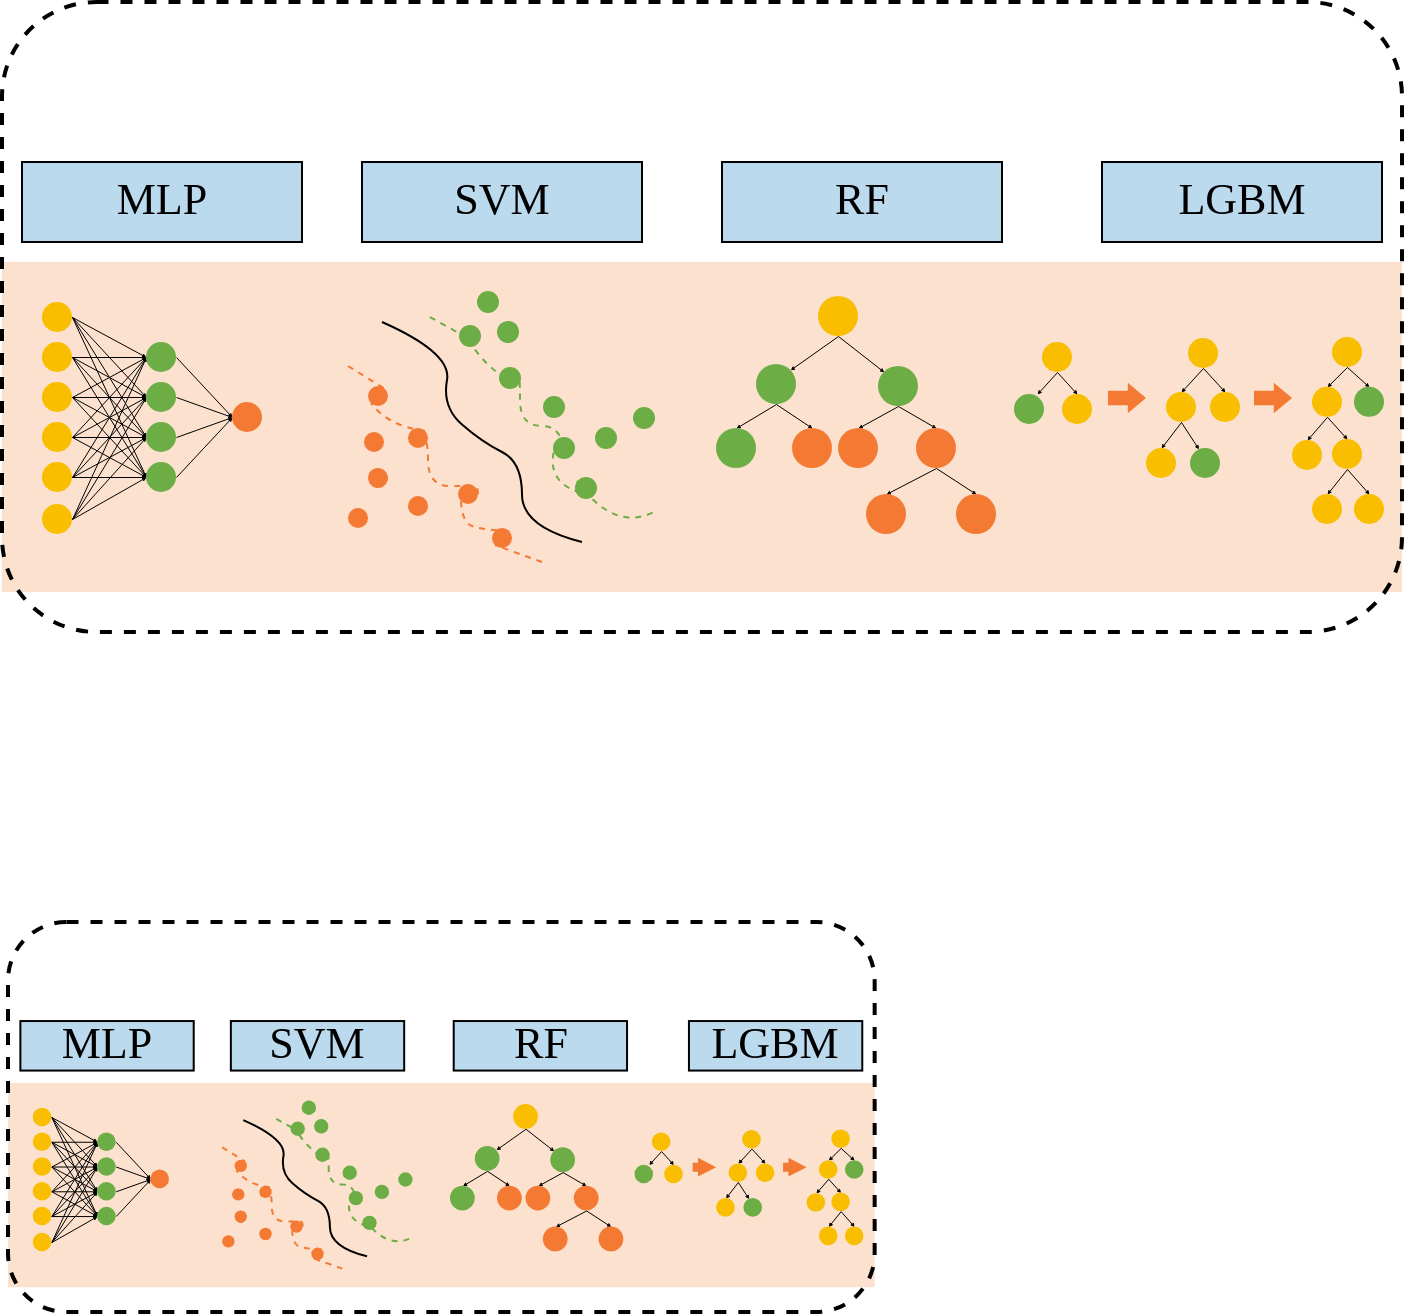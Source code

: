 <mxfile version="24.1.0" type="device">
  <diagram name="第 1 页" id="7vJYkFJUccft9cOHBe7Z">
    <mxGraphModel dx="477" dy="337" grid="1" gridSize="10" guides="1" tooltips="1" connect="1" arrows="1" fold="1" page="1" pageScale="1" pageWidth="827" pageHeight="1169" math="0" shadow="0">
      <root>
        <mxCell id="0" />
        <mxCell id="1" parent="0" />
        <mxCell id="aSF58BXrVELDKBnofjXX-2" value="" style="group" vertex="1" connectable="0" parent="1">
          <mxGeometry x="47" y="120" width="700" height="315" as="geometry" />
        </mxCell>
        <mxCell id="OymYbYq-C0z_gjibWfYz-160" value="" style="rounded=0;whiteSpace=wrap;html=1;strokeColor=none;fillColor=#fbe1ce;" parent="aSF58BXrVELDKBnofjXX-2" vertex="1">
          <mxGeometry y="130" width="700" height="165" as="geometry" />
        </mxCell>
        <mxCell id="OymYbYq-C0z_gjibWfYz-2" value="&lt;p style=&quot;text-align: justify; line-height: 120%;&quot;&gt;&lt;font color=&quot;#000000&quot; style=&quot;font-size: 22px;&quot; face=&quot;Garamond&quot;&gt;MLP&lt;/font&gt;&lt;/p&gt;" style="rounded=0;whiteSpace=wrap;html=1;labelBackgroundColor=none;fillColor=#bcdaee;fontColor=#ffffff;strokeColor=#000000;" parent="aSF58BXrVELDKBnofjXX-2" vertex="1">
          <mxGeometry x="10" y="80" width="140" height="40" as="geometry" />
        </mxCell>
        <mxCell id="OymYbYq-C0z_gjibWfYz-5" value="&lt;p style=&quot;text-align: justify; line-height: 120%;&quot;&gt;&lt;font color=&quot;#000000&quot; style=&quot;font-size: 22px;&quot; face=&quot;Garamond&quot;&gt;SVM&lt;/font&gt;&lt;/p&gt;" style="rounded=0;whiteSpace=wrap;html=1;labelBackgroundColor=none;fillColor=#bcdaee;fontColor=#ffffff;strokeColor=#000000;" parent="aSF58BXrVELDKBnofjXX-2" vertex="1">
          <mxGeometry x="180" y="80" width="140" height="40" as="geometry" />
        </mxCell>
        <mxCell id="OymYbYq-C0z_gjibWfYz-6" value="&lt;p style=&quot;text-align: justify; line-height: 120%;&quot;&gt;&lt;font color=&quot;#000000&quot; style=&quot;font-size: 22px;&quot; face=&quot;Garamond&quot;&gt;RF&lt;/font&gt;&lt;/p&gt;" style="rounded=0;whiteSpace=wrap;html=1;labelBackgroundColor=none;fillColor=#bcdaee;fontColor=#ffffff;strokeColor=#000000;" parent="aSF58BXrVELDKBnofjXX-2" vertex="1">
          <mxGeometry x="360" y="80" width="140" height="40" as="geometry" />
        </mxCell>
        <mxCell id="OymYbYq-C0z_gjibWfYz-7" value="&lt;p style=&quot;text-align: justify; line-height: 120%;&quot;&gt;&lt;font color=&quot;#000000&quot; style=&quot;font-size: 22px;&quot; face=&quot;Garamond&quot;&gt;LGBM&lt;/font&gt;&lt;/p&gt;" style="rounded=0;whiteSpace=wrap;html=1;labelBackgroundColor=none;fillColor=#bcdaee;fontColor=#ffffff;strokeColor=#000000;" parent="aSF58BXrVELDKBnofjXX-2" vertex="1">
          <mxGeometry x="550" y="80" width="140" height="40" as="geometry" />
        </mxCell>
        <mxCell id="OymYbYq-C0z_gjibWfYz-28" style="rounded=0;orthogonalLoop=1;jettySize=auto;html=1;exitX=1;exitY=0.5;exitDx=0;exitDy=0;entryX=0;entryY=0.5;entryDx=0;entryDy=0;endSize=1;strokeWidth=0.5;" parent="aSF58BXrVELDKBnofjXX-2" source="OymYbYq-C0z_gjibWfYz-8" target="OymYbYq-C0z_gjibWfYz-21" edge="1">
          <mxGeometry relative="1" as="geometry" />
        </mxCell>
        <mxCell id="OymYbYq-C0z_gjibWfYz-30" style="rounded=0;orthogonalLoop=1;jettySize=auto;html=1;exitX=1;exitY=0.5;exitDx=0;exitDy=0;entryX=0;entryY=0.5;entryDx=0;entryDy=0;endSize=1;strokeWidth=0.5;" parent="aSF58BXrVELDKBnofjXX-2" source="OymYbYq-C0z_gjibWfYz-8" target="OymYbYq-C0z_gjibWfYz-18" edge="1">
          <mxGeometry relative="1" as="geometry" />
        </mxCell>
        <mxCell id="OymYbYq-C0z_gjibWfYz-31" style="rounded=0;orthogonalLoop=1;jettySize=auto;html=1;exitX=1;exitY=0.5;exitDx=0;exitDy=0;entryX=0;entryY=0.5;entryDx=0;entryDy=0;endSize=1;strokeWidth=0.5;" parent="aSF58BXrVELDKBnofjXX-2" source="OymYbYq-C0z_gjibWfYz-8" target="OymYbYq-C0z_gjibWfYz-19" edge="1">
          <mxGeometry relative="1" as="geometry" />
        </mxCell>
        <mxCell id="OymYbYq-C0z_gjibWfYz-33" style="rounded=0;orthogonalLoop=1;jettySize=auto;html=1;exitX=1;exitY=0.5;exitDx=0;exitDy=0;entryX=0;entryY=0.5;entryDx=0;entryDy=0;endSize=1;strokeWidth=0.5;" parent="aSF58BXrVELDKBnofjXX-2" source="OymYbYq-C0z_gjibWfYz-8" target="OymYbYq-C0z_gjibWfYz-20" edge="1">
          <mxGeometry relative="1" as="geometry" />
        </mxCell>
        <mxCell id="OymYbYq-C0z_gjibWfYz-8" value="" style="ellipse;whiteSpace=wrap;html=1;aspect=fixed;strokeColor=none;fillColor=#F9BE00;" parent="aSF58BXrVELDKBnofjXX-2" vertex="1">
          <mxGeometry x="20" y="150" width="15" height="15" as="geometry" />
        </mxCell>
        <mxCell id="OymYbYq-C0z_gjibWfYz-24" style="edgeStyle=orthogonalEdgeStyle;rounded=1;orthogonalLoop=1;jettySize=auto;html=1;exitX=1;exitY=0.5;exitDx=0;exitDy=0;entryX=0;entryY=0.5;entryDx=0;entryDy=0;endSize=1;startSize=3;curved=0;strokeWidth=0.5;" parent="aSF58BXrVELDKBnofjXX-2" source="OymYbYq-C0z_gjibWfYz-9" target="OymYbYq-C0z_gjibWfYz-18" edge="1">
          <mxGeometry relative="1" as="geometry" />
        </mxCell>
        <mxCell id="OymYbYq-C0z_gjibWfYz-34" style="rounded=0;orthogonalLoop=1;jettySize=auto;html=1;exitX=1;exitY=0.5;exitDx=0;exitDy=0;entryX=0;entryY=0.5;entryDx=0;entryDy=0;endSize=1;strokeWidth=0.5;" parent="aSF58BXrVELDKBnofjXX-2" source="OymYbYq-C0z_gjibWfYz-9" target="OymYbYq-C0z_gjibWfYz-19" edge="1">
          <mxGeometry relative="1" as="geometry" />
        </mxCell>
        <mxCell id="OymYbYq-C0z_gjibWfYz-35" style="rounded=0;orthogonalLoop=1;jettySize=auto;html=1;exitX=1;exitY=0.5;exitDx=0;exitDy=0;entryX=0;entryY=0.5;entryDx=0;entryDy=0;endSize=1;strokeWidth=0.5;" parent="aSF58BXrVELDKBnofjXX-2" source="OymYbYq-C0z_gjibWfYz-9" target="OymYbYq-C0z_gjibWfYz-20" edge="1">
          <mxGeometry relative="1" as="geometry" />
        </mxCell>
        <mxCell id="OymYbYq-C0z_gjibWfYz-36" style="rounded=0;orthogonalLoop=1;jettySize=auto;html=1;exitX=1;exitY=0.5;exitDx=0;exitDy=0;entryX=0;entryY=0.5;entryDx=0;entryDy=0;endSize=1;strokeWidth=0.5;" parent="aSF58BXrVELDKBnofjXX-2" source="OymYbYq-C0z_gjibWfYz-9" target="OymYbYq-C0z_gjibWfYz-21" edge="1">
          <mxGeometry relative="1" as="geometry" />
        </mxCell>
        <mxCell id="OymYbYq-C0z_gjibWfYz-9" value="" style="ellipse;whiteSpace=wrap;html=1;aspect=fixed;strokeColor=none;fillColor=#F9BE00;" parent="aSF58BXrVELDKBnofjXX-2" vertex="1">
          <mxGeometry x="20" y="170" width="15" height="15" as="geometry" />
        </mxCell>
        <mxCell id="OymYbYq-C0z_gjibWfYz-25" style="rounded=0;orthogonalLoop=1;jettySize=auto;html=1;exitX=1;exitY=0.5;exitDx=0;exitDy=0;entryX=0;entryY=0.5;entryDx=0;entryDy=0;endSize=1;strokeWidth=0.5;" parent="aSF58BXrVELDKBnofjXX-2" source="OymYbYq-C0z_gjibWfYz-10" target="OymYbYq-C0z_gjibWfYz-19" edge="1">
          <mxGeometry relative="1" as="geometry">
            <mxPoint x="70" y="198" as="targetPoint" />
          </mxGeometry>
        </mxCell>
        <mxCell id="OymYbYq-C0z_gjibWfYz-37" style="rounded=0;orthogonalLoop=1;jettySize=auto;html=1;exitX=1;exitY=0.5;exitDx=0;exitDy=0;entryX=0;entryY=0.5;entryDx=0;entryDy=0;strokeWidth=0.5;endSize=0;" parent="aSF58BXrVELDKBnofjXX-2" source="OymYbYq-C0z_gjibWfYz-10" target="OymYbYq-C0z_gjibWfYz-18" edge="1">
          <mxGeometry relative="1" as="geometry" />
        </mxCell>
        <mxCell id="OymYbYq-C0z_gjibWfYz-38" style="rounded=0;orthogonalLoop=1;jettySize=auto;html=1;exitX=1;exitY=0.5;exitDx=0;exitDy=0;entryX=0;entryY=0.5;entryDx=0;entryDy=0;endSize=0;strokeWidth=0.5;" parent="aSF58BXrVELDKBnofjXX-2" source="OymYbYq-C0z_gjibWfYz-10" target="OymYbYq-C0z_gjibWfYz-20" edge="1">
          <mxGeometry relative="1" as="geometry" />
        </mxCell>
        <mxCell id="OymYbYq-C0z_gjibWfYz-39" style="rounded=0;orthogonalLoop=1;jettySize=auto;html=1;exitX=1;exitY=0.5;exitDx=0;exitDy=0;entryX=0;entryY=0.5;entryDx=0;entryDy=0;endSize=1;strokeWidth=0.5;" parent="aSF58BXrVELDKBnofjXX-2" source="OymYbYq-C0z_gjibWfYz-10" target="OymYbYq-C0z_gjibWfYz-21" edge="1">
          <mxGeometry relative="1" as="geometry" />
        </mxCell>
        <mxCell id="OymYbYq-C0z_gjibWfYz-10" value="" style="ellipse;whiteSpace=wrap;html=1;aspect=fixed;strokeColor=none;fillColor=#F9BE00;" parent="aSF58BXrVELDKBnofjXX-2" vertex="1">
          <mxGeometry x="20" y="190" width="15" height="15" as="geometry" />
        </mxCell>
        <mxCell id="OymYbYq-C0z_gjibWfYz-26" style="rounded=0;orthogonalLoop=1;jettySize=auto;html=1;exitX=1;exitY=0.5;exitDx=0;exitDy=0;entryX=0;entryY=0.5;entryDx=0;entryDy=0;endSize=1;strokeWidth=0.5;" parent="aSF58BXrVELDKBnofjXX-2" source="OymYbYq-C0z_gjibWfYz-11" target="OymYbYq-C0z_gjibWfYz-20" edge="1">
          <mxGeometry relative="1" as="geometry" />
        </mxCell>
        <mxCell id="OymYbYq-C0z_gjibWfYz-40" style="rounded=0;orthogonalLoop=1;jettySize=auto;html=1;exitX=1;exitY=0.5;exitDx=0;exitDy=0;entryX=0;entryY=0.5;entryDx=0;entryDy=0;endSize=1;strokeWidth=0.5;" parent="aSF58BXrVELDKBnofjXX-2" source="OymYbYq-C0z_gjibWfYz-11" target="OymYbYq-C0z_gjibWfYz-18" edge="1">
          <mxGeometry relative="1" as="geometry" />
        </mxCell>
        <mxCell id="OymYbYq-C0z_gjibWfYz-41" style="rounded=0;orthogonalLoop=1;jettySize=auto;html=1;exitX=1;exitY=0.5;exitDx=0;exitDy=0;entryX=0;entryY=0.5;entryDx=0;entryDy=0;endSize=1;strokeWidth=0.5;" parent="aSF58BXrVELDKBnofjXX-2" source="OymYbYq-C0z_gjibWfYz-11" target="OymYbYq-C0z_gjibWfYz-19" edge="1">
          <mxGeometry relative="1" as="geometry" />
        </mxCell>
        <mxCell id="OymYbYq-C0z_gjibWfYz-42" style="rounded=0;orthogonalLoop=1;jettySize=auto;html=1;exitX=1;exitY=0.5;exitDx=0;exitDy=0;entryX=0;entryY=0.5;entryDx=0;entryDy=0;endSize=1;strokeWidth=0.5;" parent="aSF58BXrVELDKBnofjXX-2" source="OymYbYq-C0z_gjibWfYz-11" target="OymYbYq-C0z_gjibWfYz-21" edge="1">
          <mxGeometry relative="1" as="geometry" />
        </mxCell>
        <mxCell id="OymYbYq-C0z_gjibWfYz-11" value="" style="ellipse;whiteSpace=wrap;html=1;aspect=fixed;strokeColor=none;fillColor=#F9BE00;" parent="aSF58BXrVELDKBnofjXX-2" vertex="1">
          <mxGeometry x="20" y="210" width="15" height="15" as="geometry" />
        </mxCell>
        <mxCell id="OymYbYq-C0z_gjibWfYz-27" style="edgeStyle=orthogonalEdgeStyle;rounded=0;orthogonalLoop=1;jettySize=auto;html=1;exitX=1;exitY=0.5;exitDx=0;exitDy=0;entryX=0;entryY=0.5;entryDx=0;entryDy=0;endSize=1;strokeWidth=0.5;" parent="aSF58BXrVELDKBnofjXX-2" source="OymYbYq-C0z_gjibWfYz-12" target="OymYbYq-C0z_gjibWfYz-21" edge="1">
          <mxGeometry relative="1" as="geometry" />
        </mxCell>
        <mxCell id="OymYbYq-C0z_gjibWfYz-43" style="rounded=0;orthogonalLoop=1;jettySize=auto;html=1;exitX=1;exitY=0.5;exitDx=0;exitDy=0;entryX=0;entryY=0.5;entryDx=0;entryDy=0;strokeWidth=0.5;endSize=1;" parent="aSF58BXrVELDKBnofjXX-2" source="OymYbYq-C0z_gjibWfYz-12" target="OymYbYq-C0z_gjibWfYz-18" edge="1">
          <mxGeometry relative="1" as="geometry" />
        </mxCell>
        <mxCell id="OymYbYq-C0z_gjibWfYz-44" style="rounded=0;orthogonalLoop=1;jettySize=auto;html=1;exitX=1;exitY=0.5;exitDx=0;exitDy=0;entryX=0;entryY=0.5;entryDx=0;entryDy=0;endSize=1;strokeWidth=0.5;" parent="aSF58BXrVELDKBnofjXX-2" source="OymYbYq-C0z_gjibWfYz-12" target="OymYbYq-C0z_gjibWfYz-19" edge="1">
          <mxGeometry relative="1" as="geometry" />
        </mxCell>
        <mxCell id="OymYbYq-C0z_gjibWfYz-45" style="rounded=0;orthogonalLoop=1;jettySize=auto;html=1;exitX=1;exitY=0.5;exitDx=0;exitDy=0;entryX=0;entryY=0.5;entryDx=0;entryDy=0;strokeWidth=0.5;endSize=1;" parent="aSF58BXrVELDKBnofjXX-2" source="OymYbYq-C0z_gjibWfYz-12" target="OymYbYq-C0z_gjibWfYz-20" edge="1">
          <mxGeometry relative="1" as="geometry" />
        </mxCell>
        <mxCell id="OymYbYq-C0z_gjibWfYz-12" value="" style="ellipse;whiteSpace=wrap;html=1;aspect=fixed;strokeColor=none;fillColor=#F9BE00;" parent="aSF58BXrVELDKBnofjXX-2" vertex="1">
          <mxGeometry x="20" y="230" width="15" height="15" as="geometry" />
        </mxCell>
        <mxCell id="OymYbYq-C0z_gjibWfYz-29" style="rounded=0;orthogonalLoop=1;jettySize=auto;html=1;exitX=1;exitY=0.5;exitDx=0;exitDy=0;entryX=0;entryY=0.5;entryDx=0;entryDy=0;endSize=1;strokeWidth=0.5;" parent="aSF58BXrVELDKBnofjXX-2" source="OymYbYq-C0z_gjibWfYz-13" target="OymYbYq-C0z_gjibWfYz-18" edge="1">
          <mxGeometry relative="1" as="geometry" />
        </mxCell>
        <mxCell id="OymYbYq-C0z_gjibWfYz-46" style="rounded=0;orthogonalLoop=1;jettySize=auto;html=1;exitX=1;exitY=0.5;exitDx=0;exitDy=0;entryX=0;entryY=0.5;entryDx=0;entryDy=0;strokeWidth=0.5;endSize=1;" parent="aSF58BXrVELDKBnofjXX-2" source="OymYbYq-C0z_gjibWfYz-13" target="OymYbYq-C0z_gjibWfYz-19" edge="1">
          <mxGeometry relative="1" as="geometry" />
        </mxCell>
        <mxCell id="OymYbYq-C0z_gjibWfYz-47" style="rounded=0;orthogonalLoop=1;jettySize=auto;html=1;exitX=1;exitY=0.5;exitDx=0;exitDy=0;entryX=0;entryY=0.5;entryDx=0;entryDy=0;strokeWidth=0.5;endSize=1;" parent="aSF58BXrVELDKBnofjXX-2" source="OymYbYq-C0z_gjibWfYz-13" target="OymYbYq-C0z_gjibWfYz-20" edge="1">
          <mxGeometry relative="1" as="geometry" />
        </mxCell>
        <mxCell id="OymYbYq-C0z_gjibWfYz-48" style="rounded=0;orthogonalLoop=1;jettySize=auto;html=1;exitX=1;exitY=0.5;exitDx=0;exitDy=0;entryX=0;entryY=0.5;entryDx=0;entryDy=0;strokeWidth=0.5;endSize=1;" parent="aSF58BXrVELDKBnofjXX-2" source="OymYbYq-C0z_gjibWfYz-13" target="OymYbYq-C0z_gjibWfYz-21" edge="1">
          <mxGeometry relative="1" as="geometry" />
        </mxCell>
        <mxCell id="OymYbYq-C0z_gjibWfYz-13" value="" style="ellipse;whiteSpace=wrap;html=1;aspect=fixed;strokeColor=none;fillColor=#F9BE00;" parent="aSF58BXrVELDKBnofjXX-2" vertex="1">
          <mxGeometry x="20" y="251" width="15" height="15" as="geometry" />
        </mxCell>
        <mxCell id="OymYbYq-C0z_gjibWfYz-49" style="rounded=0;orthogonalLoop=1;jettySize=auto;html=1;exitX=1;exitY=0.5;exitDx=0;exitDy=0;entryX=0;entryY=0.5;entryDx=0;entryDy=0;endSize=1;strokeWidth=0.5;" parent="aSF58BXrVELDKBnofjXX-2" source="OymYbYq-C0z_gjibWfYz-18" target="OymYbYq-C0z_gjibWfYz-22" edge="1">
          <mxGeometry relative="1" as="geometry" />
        </mxCell>
        <mxCell id="OymYbYq-C0z_gjibWfYz-18" value="" style="ellipse;whiteSpace=wrap;html=1;aspect=fixed;strokeColor=none;fillColor=#6cad45;" parent="aSF58BXrVELDKBnofjXX-2" vertex="1">
          <mxGeometry x="72" y="170" width="15" height="15" as="geometry" />
        </mxCell>
        <mxCell id="OymYbYq-C0z_gjibWfYz-50" style="rounded=0;orthogonalLoop=1;jettySize=auto;html=1;exitX=1;exitY=0.5;exitDx=0;exitDy=0;endSize=1;strokeWidth=0.5;entryX=0;entryY=0.5;entryDx=0;entryDy=0;" parent="aSF58BXrVELDKBnofjXX-2" source="OymYbYq-C0z_gjibWfYz-19" target="OymYbYq-C0z_gjibWfYz-22" edge="1">
          <mxGeometry relative="1" as="geometry" />
        </mxCell>
        <mxCell id="OymYbYq-C0z_gjibWfYz-19" value="" style="ellipse;whiteSpace=wrap;html=1;aspect=fixed;strokeColor=none;fillColor=#6cad45;" parent="aSF58BXrVELDKBnofjXX-2" vertex="1">
          <mxGeometry x="72" y="190" width="15" height="15" as="geometry" />
        </mxCell>
        <mxCell id="OymYbYq-C0z_gjibWfYz-51" style="rounded=0;orthogonalLoop=1;jettySize=auto;html=1;exitX=1;exitY=0.5;exitDx=0;exitDy=0;entryX=0;entryY=0.5;entryDx=0;entryDy=0;endSize=1;strokeWidth=0.5;" parent="aSF58BXrVELDKBnofjXX-2" source="OymYbYq-C0z_gjibWfYz-20" target="OymYbYq-C0z_gjibWfYz-22" edge="1">
          <mxGeometry relative="1" as="geometry" />
        </mxCell>
        <mxCell id="OymYbYq-C0z_gjibWfYz-20" value="" style="ellipse;whiteSpace=wrap;html=1;aspect=fixed;strokeColor=none;fillColor=#6cad45;" parent="aSF58BXrVELDKBnofjXX-2" vertex="1">
          <mxGeometry x="72" y="210" width="15" height="15" as="geometry" />
        </mxCell>
        <mxCell id="OymYbYq-C0z_gjibWfYz-52" style="rounded=0;orthogonalLoop=1;jettySize=auto;html=1;exitX=1;exitY=0.5;exitDx=0;exitDy=0;entryX=0;entryY=0.5;entryDx=0;entryDy=0;endSize=1;strokeWidth=0.5;" parent="aSF58BXrVELDKBnofjXX-2" source="OymYbYq-C0z_gjibWfYz-21" target="OymYbYq-C0z_gjibWfYz-22" edge="1">
          <mxGeometry relative="1" as="geometry" />
        </mxCell>
        <mxCell id="OymYbYq-C0z_gjibWfYz-21" value="" style="ellipse;whiteSpace=wrap;html=1;aspect=fixed;strokeColor=none;fillColor=#6cad45;" parent="aSF58BXrVELDKBnofjXX-2" vertex="1">
          <mxGeometry x="72" y="230" width="15" height="15" as="geometry" />
        </mxCell>
        <mxCell id="OymYbYq-C0z_gjibWfYz-22" value="" style="ellipse;whiteSpace=wrap;html=1;aspect=fixed;strokeColor=none;fillColor=#f47a34;" parent="aSF58BXrVELDKBnofjXX-2" vertex="1">
          <mxGeometry x="115" y="200" width="15" height="15" as="geometry" />
        </mxCell>
        <mxCell id="OymYbYq-C0z_gjibWfYz-65" style="rounded=0;orthogonalLoop=1;jettySize=auto;html=1;exitX=0;exitY=0;exitDx=0;exitDy=0;entryX=1;entryY=1;entryDx=0;entryDy=0;dashed=1;endSize=0;startSize=0;jumpSize=0;endArrow=none;endFill=0;strokeColor=#f47a34;curved=1;" parent="aSF58BXrVELDKBnofjXX-2" source="OymYbYq-C0z_gjibWfYz-56" target="OymYbYq-C0z_gjibWfYz-54" edge="1">
          <mxGeometry relative="1" as="geometry">
            <Array as="points">
              <mxPoint x="193" y="212" />
            </Array>
          </mxGeometry>
        </mxCell>
        <mxCell id="OymYbYq-C0z_gjibWfYz-71" style="rounded=0;orthogonalLoop=1;jettySize=auto;html=1;exitX=0;exitY=0;exitDx=0;exitDy=0;dashed=1;curved=1;endArrow=none;endFill=0;strokeColor=#f47a34;entryX=0;entryY=0;entryDx=0;entryDy=0;" parent="aSF58BXrVELDKBnofjXX-2" target="OymYbYq-C0z_gjibWfYz-54" edge="1">
          <mxGeometry relative="1" as="geometry">
            <mxPoint x="173" y="182" as="sourcePoint" />
          </mxGeometry>
        </mxCell>
        <mxCell id="OymYbYq-C0z_gjibWfYz-54" value="" style="ellipse;whiteSpace=wrap;html=1;aspect=fixed;strokeColor=none;fillColor=#f47a34;direction=south;" parent="aSF58BXrVELDKBnofjXX-2" vertex="1">
          <mxGeometry x="183" y="192" width="10" height="10" as="geometry" />
        </mxCell>
        <mxCell id="OymYbYq-C0z_gjibWfYz-55" value="" style="ellipse;whiteSpace=wrap;html=1;aspect=fixed;strokeColor=none;fillColor=#f47a34;direction=south;" parent="aSF58BXrVELDKBnofjXX-2" vertex="1">
          <mxGeometry x="181" y="215" width="10" height="10" as="geometry" />
        </mxCell>
        <mxCell id="OymYbYq-C0z_gjibWfYz-67" style="edgeStyle=orthogonalEdgeStyle;rounded=0;orthogonalLoop=1;jettySize=auto;html=1;exitX=0.5;exitY=0;exitDx=0;exitDy=0;entryX=1;entryY=1;entryDx=0;entryDy=0;dashed=1;endArrow=none;endFill=0;curved=1;strokeColor=#f47a34;" parent="aSF58BXrVELDKBnofjXX-2" source="OymYbYq-C0z_gjibWfYz-61" target="OymYbYq-C0z_gjibWfYz-56" edge="1">
          <mxGeometry relative="1" as="geometry">
            <Array as="points">
              <mxPoint x="235" y="242" />
              <mxPoint x="213" y="242" />
              <mxPoint x="213" y="216" />
              <mxPoint x="211" y="216" />
            </Array>
          </mxGeometry>
        </mxCell>
        <mxCell id="OymYbYq-C0z_gjibWfYz-56" value="" style="ellipse;whiteSpace=wrap;html=1;aspect=fixed;strokeColor=none;fillColor=#f47a34;direction=south;" parent="aSF58BXrVELDKBnofjXX-2" vertex="1">
          <mxGeometry x="203" y="213" width="10" height="10" as="geometry" />
        </mxCell>
        <mxCell id="OymYbYq-C0z_gjibWfYz-57" value="" style="ellipse;whiteSpace=wrap;html=1;aspect=fixed;strokeColor=none;fillColor=#f47a34;direction=west;rotation=105;" parent="aSF58BXrVELDKBnofjXX-2" vertex="1">
          <mxGeometry x="183" y="233" width="10" height="10" as="geometry" />
        </mxCell>
        <mxCell id="OymYbYq-C0z_gjibWfYz-58" value="" style="ellipse;whiteSpace=wrap;html=1;aspect=fixed;strokeColor=none;fillColor=#f47a34;direction=south;" parent="aSF58BXrVELDKBnofjXX-2" vertex="1">
          <mxGeometry x="173" y="253" width="10" height="10" as="geometry" />
        </mxCell>
        <mxCell id="OymYbYq-C0z_gjibWfYz-59" value="" style="ellipse;whiteSpace=wrap;html=1;aspect=fixed;strokeColor=none;fillColor=#f47a34;direction=south;" parent="aSF58BXrVELDKBnofjXX-2" vertex="1">
          <mxGeometry x="203" y="247" width="10" height="10" as="geometry" />
        </mxCell>
        <mxCell id="OymYbYq-C0z_gjibWfYz-72" style="rounded=0;orthogonalLoop=1;jettySize=auto;html=1;dashed=1;endArrow=none;endFill=0;curved=1;strokeColor=#f47a34;entryX=1;entryY=1;entryDx=0;entryDy=0;" parent="aSF58BXrVELDKBnofjXX-2" target="OymYbYq-C0z_gjibWfYz-60" edge="1">
          <mxGeometry relative="1" as="geometry">
            <mxPoint x="270" y="280" as="sourcePoint" />
            <Array as="points">
              <mxPoint x="270" y="280" />
            </Array>
          </mxGeometry>
        </mxCell>
        <mxCell id="OymYbYq-C0z_gjibWfYz-60" value="" style="ellipse;whiteSpace=wrap;html=1;aspect=fixed;strokeColor=none;fillColor=#f47a34;direction=south;" parent="aSF58BXrVELDKBnofjXX-2" vertex="1">
          <mxGeometry x="245" y="263" width="10" height="10" as="geometry" />
        </mxCell>
        <mxCell id="OymYbYq-C0z_gjibWfYz-68" style="rounded=0;orthogonalLoop=1;jettySize=auto;html=1;exitX=0;exitY=0;exitDx=0;exitDy=0;entryX=1;entryY=1;entryDx=0;entryDy=0;endArrow=none;endFill=0;curved=1;strokeColor=#f47a34;dashed=1;" parent="aSF58BXrVELDKBnofjXX-2" source="OymYbYq-C0z_gjibWfYz-60" target="OymYbYq-C0z_gjibWfYz-61" edge="1">
          <mxGeometry relative="1" as="geometry">
            <Array as="points">
              <mxPoint x="240" y="264" />
              <mxPoint x="230" y="260" />
            </Array>
          </mxGeometry>
        </mxCell>
        <mxCell id="OymYbYq-C0z_gjibWfYz-61" value="" style="ellipse;whiteSpace=wrap;html=1;aspect=fixed;strokeColor=none;fillColor=#f47a34;direction=south;" parent="aSF58BXrVELDKBnofjXX-2" vertex="1">
          <mxGeometry x="228" y="241" width="10" height="10" as="geometry" />
        </mxCell>
        <mxCell id="OymYbYq-C0z_gjibWfYz-74" style="rounded=0;orthogonalLoop=1;jettySize=auto;html=1;exitX=1;exitY=1;exitDx=0;exitDy=0;entryX=0;entryY=0;entryDx=0;entryDy=0;dashed=1;endSize=0;startSize=0;jumpSize=0;endArrow=none;endFill=0;strokeColor=#6cad45;curved=1;" parent="aSF58BXrVELDKBnofjXX-2" source="OymYbYq-C0z_gjibWfYz-76" target="OymYbYq-C0z_gjibWfYz-79" edge="1">
          <mxGeometry relative="1" as="geometry">
            <Array as="points">
              <mxPoint x="239" y="182" />
            </Array>
          </mxGeometry>
        </mxCell>
        <mxCell id="OymYbYq-C0z_gjibWfYz-75" style="rounded=0;orthogonalLoop=1;jettySize=auto;html=1;exitX=0;exitY=0;exitDx=0;exitDy=0;dashed=1;curved=1;endArrow=none;endFill=0;strokeColor=#6cad45;entryX=0;entryY=0;entryDx=0;entryDy=0;" parent="aSF58BXrVELDKBnofjXX-2" source="OymYbYq-C0z_gjibWfYz-76" edge="1">
          <mxGeometry relative="1" as="geometry">
            <mxPoint x="213" y="157" as="targetPoint" />
          </mxGeometry>
        </mxCell>
        <mxCell id="OymYbYq-C0z_gjibWfYz-76" value="" style="ellipse;whiteSpace=wrap;html=1;aspect=fixed;strokeColor=#6cad45;fillColor=#6cad45;direction=west;" parent="aSF58BXrVELDKBnofjXX-2" vertex="1">
          <mxGeometry x="229" y="162" width="10" height="10" as="geometry" />
        </mxCell>
        <mxCell id="OymYbYq-C0z_gjibWfYz-77" value="" style="ellipse;whiteSpace=wrap;html=1;aspect=fixed;strokeColor=#6cad45;fillColor=#6cad45;direction=west;" parent="aSF58BXrVELDKBnofjXX-2" vertex="1">
          <mxGeometry x="238" y="145" width="10" height="10" as="geometry" />
        </mxCell>
        <mxCell id="OymYbYq-C0z_gjibWfYz-78" style="edgeStyle=orthogonalEdgeStyle;rounded=0;orthogonalLoop=1;jettySize=auto;html=1;exitX=1;exitY=1;exitDx=0;exitDy=0;entryX=0.5;entryY=0;entryDx=0;entryDy=0;dashed=1;endArrow=none;endFill=0;curved=1;strokeColor=#6cad45;" parent="aSF58BXrVELDKBnofjXX-2" source="OymYbYq-C0z_gjibWfYz-79" target="OymYbYq-C0z_gjibWfYz-86" edge="1">
          <mxGeometry relative="1" as="geometry">
            <Array as="points">
              <mxPoint x="257" y="186" />
              <mxPoint x="259" y="186" />
              <mxPoint x="259" y="212" />
              <mxPoint x="281" y="212" />
            </Array>
          </mxGeometry>
        </mxCell>
        <mxCell id="OymYbYq-C0z_gjibWfYz-79" value="" style="ellipse;whiteSpace=wrap;html=1;aspect=fixed;strokeColor=#6cad45;fillColor=#6cad45;direction=west;" parent="aSF58BXrVELDKBnofjXX-2" vertex="1">
          <mxGeometry x="249" y="183" width="10" height="10" as="geometry" />
        </mxCell>
        <mxCell id="OymYbYq-C0z_gjibWfYz-80" value="" style="ellipse;whiteSpace=wrap;html=1;aspect=fixed;strokeColor=#6cad45;fillColor=#6cad45;direction=north;rotation=105;" parent="aSF58BXrVELDKBnofjXX-2" vertex="1">
          <mxGeometry x="248" y="160" width="10" height="10" as="geometry" />
        </mxCell>
        <mxCell id="OymYbYq-C0z_gjibWfYz-81" value="" style="ellipse;whiteSpace=wrap;html=1;aspect=fixed;strokeColor=#6cad45;fillColor=#6cad45;direction=west;" parent="aSF58BXrVELDKBnofjXX-2" vertex="1">
          <mxGeometry x="271" y="197.5" width="10" height="10" as="geometry" />
        </mxCell>
        <mxCell id="OymYbYq-C0z_gjibWfYz-82" value="" style="ellipse;whiteSpace=wrap;html=1;aspect=fixed;strokeColor=#6cad45;fillColor=#6cad45;direction=west;" parent="aSF58BXrVELDKBnofjXX-2" vertex="1">
          <mxGeometry x="297" y="213" width="10" height="10" as="geometry" />
        </mxCell>
        <mxCell id="OymYbYq-C0z_gjibWfYz-83" style="rounded=0;orthogonalLoop=1;jettySize=auto;html=1;exitX=1;exitY=1;exitDx=0;exitDy=0;dashed=1;endArrow=none;endFill=0;curved=1;strokeColor=#6cad45;" parent="aSF58BXrVELDKBnofjXX-2" edge="1">
          <mxGeometry relative="1" as="geometry">
            <mxPoint x="287.464" y="239.464" as="sourcePoint" />
            <mxPoint x="326" y="255" as="targetPoint" />
            <Array as="points">
              <mxPoint x="306" y="265" />
            </Array>
          </mxGeometry>
        </mxCell>
        <mxCell id="OymYbYq-C0z_gjibWfYz-84" value="" style="ellipse;whiteSpace=wrap;html=1;aspect=fixed;strokeColor=#6cad45;fillColor=#6cad45;direction=west;" parent="aSF58BXrVELDKBnofjXX-2" vertex="1">
          <mxGeometry x="287" y="238" width="10" height="10" as="geometry" />
        </mxCell>
        <mxCell id="OymYbYq-C0z_gjibWfYz-85" style="rounded=0;orthogonalLoop=1;jettySize=auto;html=1;exitX=1;exitY=1;exitDx=0;exitDy=0;entryX=0;entryY=0;entryDx=0;entryDy=0;endArrow=none;endFill=0;curved=1;strokeColor=#6cad45;dashed=1;" parent="aSF58BXrVELDKBnofjXX-2" source="OymYbYq-C0z_gjibWfYz-86" edge="1">
          <mxGeometry relative="1" as="geometry">
            <Array as="points">
              <mxPoint x="269" y="242" />
            </Array>
            <mxPoint x="294.536" y="246.536" as="targetPoint" />
          </mxGeometry>
        </mxCell>
        <mxCell id="OymYbYq-C0z_gjibWfYz-86" value="" style="ellipse;whiteSpace=wrap;html=1;aspect=fixed;strokeColor=#6cad45;fillColor=#6cad45;direction=west;" parent="aSF58BXrVELDKBnofjXX-2" vertex="1">
          <mxGeometry x="276" y="218" width="10" height="10" as="geometry" />
        </mxCell>
        <mxCell id="OymYbYq-C0z_gjibWfYz-101" value="" style="ellipse;whiteSpace=wrap;html=1;aspect=fixed;strokeColor=#6cad45;fillColor=#6cad45;direction=west;" parent="aSF58BXrVELDKBnofjXX-2" vertex="1">
          <mxGeometry x="316" y="203" width="10" height="10" as="geometry" />
        </mxCell>
        <mxCell id="OymYbYq-C0z_gjibWfYz-105" value="" style="curved=1;endArrow=none;html=1;rounded=0;endFill=0;" parent="aSF58BXrVELDKBnofjXX-2" edge="1">
          <mxGeometry width="50" height="50" relative="1" as="geometry">
            <mxPoint x="190" y="160" as="sourcePoint" />
            <mxPoint x="290" y="270" as="targetPoint" />
            <Array as="points">
              <mxPoint x="225" y="175.5" />
              <mxPoint x="220" y="202.5" />
              <mxPoint x="240" y="220" />
              <mxPoint x="260" y="230" />
              <mxPoint x="260" y="262.5" />
            </Array>
          </mxGeometry>
        </mxCell>
        <mxCell id="OymYbYq-C0z_gjibWfYz-119" style="rounded=0;orthogonalLoop=1;jettySize=auto;html=1;exitX=0.5;exitY=1;exitDx=0;exitDy=0;entryX=1;entryY=0;entryDx=0;entryDy=0;endSize=1;strokeWidth=0.5;" parent="aSF58BXrVELDKBnofjXX-2" source="OymYbYq-C0z_gjibWfYz-106" target="OymYbYq-C0z_gjibWfYz-108" edge="1">
          <mxGeometry relative="1" as="geometry" />
        </mxCell>
        <mxCell id="OymYbYq-C0z_gjibWfYz-120" style="rounded=0;orthogonalLoop=1;jettySize=auto;html=1;exitX=0.5;exitY=1;exitDx=0;exitDy=0;entryX=0;entryY=0;entryDx=0;entryDy=0;strokeWidth=0.5;endSize=1;" parent="aSF58BXrVELDKBnofjXX-2" source="OymYbYq-C0z_gjibWfYz-106" target="OymYbYq-C0z_gjibWfYz-107" edge="1">
          <mxGeometry relative="1" as="geometry" />
        </mxCell>
        <mxCell id="OymYbYq-C0z_gjibWfYz-106" value="" style="ellipse;whiteSpace=wrap;html=1;aspect=fixed;strokeColor=none;fillColor=#F9BE00;" parent="aSF58BXrVELDKBnofjXX-2" vertex="1">
          <mxGeometry x="408" y="147" width="20" height="20" as="geometry" />
        </mxCell>
        <mxCell id="OymYbYq-C0z_gjibWfYz-123" style="rounded=0;orthogonalLoop=1;jettySize=auto;html=1;exitX=0.5;exitY=1;exitDx=0;exitDy=0;entryX=0.5;entryY=0;entryDx=0;entryDy=0;endSize=1;strokeWidth=0.5;" parent="aSF58BXrVELDKBnofjXX-2" source="OymYbYq-C0z_gjibWfYz-107" target="OymYbYq-C0z_gjibWfYz-112" edge="1">
          <mxGeometry relative="1" as="geometry" />
        </mxCell>
        <mxCell id="OymYbYq-C0z_gjibWfYz-124" style="rounded=0;orthogonalLoop=1;jettySize=auto;html=1;exitX=0.5;exitY=1;exitDx=0;exitDy=0;entryX=0.5;entryY=0;entryDx=0;entryDy=0;endSize=1;strokeWidth=0.5;" parent="aSF58BXrVELDKBnofjXX-2" source="OymYbYq-C0z_gjibWfYz-107" target="OymYbYq-C0z_gjibWfYz-111" edge="1">
          <mxGeometry relative="1" as="geometry" />
        </mxCell>
        <mxCell id="OymYbYq-C0z_gjibWfYz-107" value="" style="ellipse;whiteSpace=wrap;html=1;aspect=fixed;strokeColor=none;fillColor=#6cad45;" parent="aSF58BXrVELDKBnofjXX-2" vertex="1">
          <mxGeometry x="438" y="182" width="20" height="20" as="geometry" />
        </mxCell>
        <mxCell id="OymYbYq-C0z_gjibWfYz-121" style="rounded=0;orthogonalLoop=1;jettySize=auto;html=1;entryX=0.5;entryY=0;entryDx=0;entryDy=0;endSize=1;strokeWidth=0.5;exitX=0.5;exitY=1;exitDx=0;exitDy=0;" parent="aSF58BXrVELDKBnofjXX-2" source="OymYbYq-C0z_gjibWfYz-108" target="OymYbYq-C0z_gjibWfYz-109" edge="1">
          <mxGeometry relative="1" as="geometry">
            <mxPoint x="390" y="188" as="sourcePoint" />
          </mxGeometry>
        </mxCell>
        <mxCell id="OymYbYq-C0z_gjibWfYz-122" style="rounded=0;orthogonalLoop=1;jettySize=auto;html=1;entryX=0.5;entryY=0;entryDx=0;entryDy=0;endSize=1;strokeWidth=0.5;exitX=0.5;exitY=1;exitDx=0;exitDy=0;" parent="aSF58BXrVELDKBnofjXX-2" source="OymYbYq-C0z_gjibWfYz-108" target="OymYbYq-C0z_gjibWfYz-110" edge="1">
          <mxGeometry relative="1" as="geometry">
            <mxPoint x="396" y="198" as="sourcePoint" />
          </mxGeometry>
        </mxCell>
        <mxCell id="OymYbYq-C0z_gjibWfYz-108" value="" style="ellipse;whiteSpace=wrap;html=1;aspect=fixed;strokeColor=none;fillColor=#6cad45;" parent="aSF58BXrVELDKBnofjXX-2" vertex="1">
          <mxGeometry x="377" y="181" width="20" height="20" as="geometry" />
        </mxCell>
        <mxCell id="OymYbYq-C0z_gjibWfYz-109" value="" style="ellipse;whiteSpace=wrap;html=1;aspect=fixed;strokeColor=none;fillColor=#6cad45;" parent="aSF58BXrVELDKBnofjXX-2" vertex="1">
          <mxGeometry x="357" y="213" width="20" height="20" as="geometry" />
        </mxCell>
        <mxCell id="OymYbYq-C0z_gjibWfYz-110" value="" style="ellipse;whiteSpace=wrap;html=1;aspect=fixed;strokeColor=none;fillColor=#f47a34;" parent="aSF58BXrVELDKBnofjXX-2" vertex="1">
          <mxGeometry x="395" y="213" width="20" height="20" as="geometry" />
        </mxCell>
        <mxCell id="OymYbYq-C0z_gjibWfYz-125" style="rounded=0;orthogonalLoop=1;jettySize=auto;html=1;exitX=0.5;exitY=1;exitDx=0;exitDy=0;entryX=0.5;entryY=0;entryDx=0;entryDy=0;endSize=1;strokeWidth=0.5;" parent="aSF58BXrVELDKBnofjXX-2" source="OymYbYq-C0z_gjibWfYz-111" target="OymYbYq-C0z_gjibWfYz-114" edge="1">
          <mxGeometry relative="1" as="geometry" />
        </mxCell>
        <mxCell id="OymYbYq-C0z_gjibWfYz-127" style="rounded=0;orthogonalLoop=1;jettySize=auto;html=1;exitX=0.5;exitY=1;exitDx=0;exitDy=0;entryX=0.5;entryY=0;entryDx=0;entryDy=0;endSize=1;strokeWidth=0.5;" parent="aSF58BXrVELDKBnofjXX-2" source="OymYbYq-C0z_gjibWfYz-111" target="OymYbYq-C0z_gjibWfYz-113" edge="1">
          <mxGeometry relative="1" as="geometry" />
        </mxCell>
        <mxCell id="OymYbYq-C0z_gjibWfYz-111" value="" style="ellipse;whiteSpace=wrap;html=1;aspect=fixed;strokeColor=none;fillColor=#f47a34;" parent="aSF58BXrVELDKBnofjXX-2" vertex="1">
          <mxGeometry x="457" y="213" width="20" height="20" as="geometry" />
        </mxCell>
        <mxCell id="OymYbYq-C0z_gjibWfYz-112" value="" style="ellipse;whiteSpace=wrap;html=1;aspect=fixed;strokeColor=none;fillColor=#f47a34;" parent="aSF58BXrVELDKBnofjXX-2" vertex="1">
          <mxGeometry x="418" y="213" width="20" height="20" as="geometry" />
        </mxCell>
        <mxCell id="OymYbYq-C0z_gjibWfYz-113" value="" style="ellipse;whiteSpace=wrap;html=1;aspect=fixed;strokeColor=none;fillColor=#f47a34;" parent="aSF58BXrVELDKBnofjXX-2" vertex="1">
          <mxGeometry x="477" y="246" width="20" height="20" as="geometry" />
        </mxCell>
        <mxCell id="OymYbYq-C0z_gjibWfYz-114" value="" style="ellipse;whiteSpace=wrap;html=1;aspect=fixed;strokeColor=none;fillColor=#f47a34;" parent="aSF58BXrVELDKBnofjXX-2" vertex="1">
          <mxGeometry x="432" y="246" width="20" height="20" as="geometry" />
        </mxCell>
        <mxCell id="OymYbYq-C0z_gjibWfYz-147" style="rounded=0;orthogonalLoop=1;jettySize=auto;html=1;exitX=0.5;exitY=1;exitDx=0;exitDy=0;entryX=0.5;entryY=0;entryDx=0;entryDy=0;endSize=1;strokeWidth=0.5;" parent="aSF58BXrVELDKBnofjXX-2" source="OymYbYq-C0z_gjibWfYz-128" edge="1">
          <mxGeometry relative="1" as="geometry">
            <mxPoint x="517.5" y="196" as="targetPoint" />
          </mxGeometry>
        </mxCell>
        <mxCell id="OymYbYq-C0z_gjibWfYz-149" style="rounded=0;orthogonalLoop=1;jettySize=auto;html=1;exitX=0.5;exitY=1;exitDx=0;exitDy=0;entryX=0.5;entryY=0;entryDx=0;entryDy=0;endSize=1;strokeWidth=0.5;" parent="aSF58BXrVELDKBnofjXX-2" source="OymYbYq-C0z_gjibWfYz-128" target="OymYbYq-C0z_gjibWfYz-129" edge="1">
          <mxGeometry relative="1" as="geometry" />
        </mxCell>
        <mxCell id="OymYbYq-C0z_gjibWfYz-128" value="" style="ellipse;whiteSpace=wrap;html=1;aspect=fixed;strokeColor=none;fillColor=#F9BE00;" parent="aSF58BXrVELDKBnofjXX-2" vertex="1">
          <mxGeometry x="520" y="170" width="15" height="15" as="geometry" />
        </mxCell>
        <mxCell id="OymYbYq-C0z_gjibWfYz-129" value="" style="ellipse;whiteSpace=wrap;html=1;aspect=fixed;strokeColor=none;fillColor=#F9BE00;" parent="aSF58BXrVELDKBnofjXX-2" vertex="1">
          <mxGeometry x="530" y="196" width="15" height="15" as="geometry" />
        </mxCell>
        <mxCell id="OymYbYq-C0z_gjibWfYz-130" value="" style="ellipse;whiteSpace=wrap;html=1;aspect=fixed;strokeColor=none;fillColor=#6cad45;" parent="aSF58BXrVELDKBnofjXX-2" vertex="1">
          <mxGeometry x="506" y="196" width="15" height="15" as="geometry" />
        </mxCell>
        <mxCell id="OymYbYq-C0z_gjibWfYz-150" style="rounded=0;orthogonalLoop=1;jettySize=auto;html=1;exitX=0.5;exitY=1;exitDx=0;exitDy=0;entryX=0.5;entryY=0;entryDx=0;entryDy=0;endSize=1;strokeWidth=0.5;" parent="aSF58BXrVELDKBnofjXX-2" source="OymYbYq-C0z_gjibWfYz-132" target="OymYbYq-C0z_gjibWfYz-134" edge="1">
          <mxGeometry relative="1" as="geometry" />
        </mxCell>
        <mxCell id="OymYbYq-C0z_gjibWfYz-151" style="rounded=0;orthogonalLoop=1;jettySize=auto;html=1;exitX=0.5;exitY=1;exitDx=0;exitDy=0;entryX=0.5;entryY=0;entryDx=0;entryDy=0;endSize=1;strokeWidth=0.5;" parent="aSF58BXrVELDKBnofjXX-2" source="OymYbYq-C0z_gjibWfYz-132" target="OymYbYq-C0z_gjibWfYz-133" edge="1">
          <mxGeometry relative="1" as="geometry" />
        </mxCell>
        <mxCell id="OymYbYq-C0z_gjibWfYz-132" value="" style="ellipse;whiteSpace=wrap;html=1;aspect=fixed;strokeColor=none;fillColor=#F9BE00;" parent="aSF58BXrVELDKBnofjXX-2" vertex="1">
          <mxGeometry x="593" y="168" width="15" height="15" as="geometry" />
        </mxCell>
        <mxCell id="OymYbYq-C0z_gjibWfYz-133" value="" style="ellipse;whiteSpace=wrap;html=1;aspect=fixed;strokeColor=none;fillColor=#F9BE00;" parent="aSF58BXrVELDKBnofjXX-2" vertex="1">
          <mxGeometry x="604" y="195" width="15" height="15" as="geometry" />
        </mxCell>
        <mxCell id="OymYbYq-C0z_gjibWfYz-152" style="rounded=0;orthogonalLoop=1;jettySize=auto;html=1;exitX=0.5;exitY=1;exitDx=0;exitDy=0;entryX=0.5;entryY=0;entryDx=0;entryDy=0;endSize=1;strokeWidth=0.5;" parent="aSF58BXrVELDKBnofjXX-2" source="OymYbYq-C0z_gjibWfYz-134" target="OymYbYq-C0z_gjibWfYz-136" edge="1">
          <mxGeometry relative="1" as="geometry" />
        </mxCell>
        <mxCell id="OymYbYq-C0z_gjibWfYz-134" value="" style="ellipse;whiteSpace=wrap;html=1;aspect=fixed;strokeColor=none;fillColor=#F9BE00;" parent="aSF58BXrVELDKBnofjXX-2" vertex="1">
          <mxGeometry x="582" y="195" width="15" height="15" as="geometry" />
        </mxCell>
        <mxCell id="OymYbYq-C0z_gjibWfYz-135" value="" style="ellipse;whiteSpace=wrap;html=1;aspect=fixed;strokeColor=none;fillColor=#6cad45;" parent="aSF58BXrVELDKBnofjXX-2" vertex="1">
          <mxGeometry x="594" y="223" width="15" height="15" as="geometry" />
        </mxCell>
        <mxCell id="OymYbYq-C0z_gjibWfYz-136" value="" style="ellipse;whiteSpace=wrap;html=1;aspect=fixed;strokeColor=none;fillColor=#F9BE00;" parent="aSF58BXrVELDKBnofjXX-2" vertex="1">
          <mxGeometry x="572" y="223" width="15" height="15" as="geometry" />
        </mxCell>
        <mxCell id="OymYbYq-C0z_gjibWfYz-154" style="rounded=0;orthogonalLoop=1;jettySize=auto;html=1;exitX=0.5;exitY=1;exitDx=0;exitDy=0;entryX=0.5;entryY=0;entryDx=0;entryDy=0;endSize=1;strokeWidth=0.5;" parent="aSF58BXrVELDKBnofjXX-2" source="OymYbYq-C0z_gjibWfYz-137" target="OymYbYq-C0z_gjibWfYz-139" edge="1">
          <mxGeometry relative="1" as="geometry" />
        </mxCell>
        <mxCell id="OymYbYq-C0z_gjibWfYz-155" style="rounded=0;orthogonalLoop=1;jettySize=auto;html=1;exitX=0.5;exitY=1;exitDx=0;exitDy=0;entryX=0.5;entryY=0;entryDx=0;entryDy=0;endSize=1;strokeWidth=0.5;" parent="aSF58BXrVELDKBnofjXX-2" source="OymYbYq-C0z_gjibWfYz-137" target="OymYbYq-C0z_gjibWfYz-138" edge="1">
          <mxGeometry relative="1" as="geometry" />
        </mxCell>
        <mxCell id="OymYbYq-C0z_gjibWfYz-137" value="" style="ellipse;whiteSpace=wrap;html=1;aspect=fixed;strokeColor=none;fillColor=#F9BE00;" parent="aSF58BXrVELDKBnofjXX-2" vertex="1">
          <mxGeometry x="665" y="167.5" width="15" height="15" as="geometry" />
        </mxCell>
        <mxCell id="OymYbYq-C0z_gjibWfYz-138" value="" style="ellipse;whiteSpace=wrap;html=1;aspect=fixed;strokeColor=none;fillColor=#6cad45;" parent="aSF58BXrVELDKBnofjXX-2" vertex="1">
          <mxGeometry x="676" y="192.4" width="15" height="15" as="geometry" />
        </mxCell>
        <mxCell id="OymYbYq-C0z_gjibWfYz-156" style="rounded=0;orthogonalLoop=1;jettySize=auto;html=1;exitX=0.5;exitY=1;exitDx=0;exitDy=0;entryX=0.5;entryY=0;entryDx=0;entryDy=0;endSize=1;strokeWidth=0.5;" parent="aSF58BXrVELDKBnofjXX-2" source="OymYbYq-C0z_gjibWfYz-139" target="OymYbYq-C0z_gjibWfYz-141" edge="1">
          <mxGeometry relative="1" as="geometry" />
        </mxCell>
        <mxCell id="OymYbYq-C0z_gjibWfYz-157" style="rounded=0;orthogonalLoop=1;jettySize=auto;html=1;exitX=0.5;exitY=1;exitDx=0;exitDy=0;entryX=0.5;entryY=0;entryDx=0;entryDy=0;endSize=1;strokeWidth=0.5;" parent="aSF58BXrVELDKBnofjXX-2" source="OymYbYq-C0z_gjibWfYz-139" target="OymYbYq-C0z_gjibWfYz-140" edge="1">
          <mxGeometry relative="1" as="geometry" />
        </mxCell>
        <mxCell id="OymYbYq-C0z_gjibWfYz-139" value="" style="ellipse;whiteSpace=wrap;html=1;aspect=fixed;strokeColor=none;fillColor=#F9BE00;" parent="aSF58BXrVELDKBnofjXX-2" vertex="1">
          <mxGeometry x="655" y="192.4" width="15" height="15" as="geometry" />
        </mxCell>
        <mxCell id="OymYbYq-C0z_gjibWfYz-158" style="rounded=0;orthogonalLoop=1;jettySize=auto;html=1;exitX=0.5;exitY=1;exitDx=0;exitDy=0;entryX=0.5;entryY=0;entryDx=0;entryDy=0;endSize=1;strokeWidth=0.5;" parent="aSF58BXrVELDKBnofjXX-2" source="OymYbYq-C0z_gjibWfYz-140" target="OymYbYq-C0z_gjibWfYz-143" edge="1">
          <mxGeometry relative="1" as="geometry" />
        </mxCell>
        <mxCell id="OymYbYq-C0z_gjibWfYz-159" style="rounded=0;orthogonalLoop=1;jettySize=auto;html=1;exitX=0.5;exitY=1;exitDx=0;exitDy=0;entryX=0.5;entryY=0;entryDx=0;entryDy=0;endSize=1;strokeWidth=0.5;" parent="aSF58BXrVELDKBnofjXX-2" source="OymYbYq-C0z_gjibWfYz-140" target="OymYbYq-C0z_gjibWfYz-142" edge="1">
          <mxGeometry relative="1" as="geometry" />
        </mxCell>
        <mxCell id="OymYbYq-C0z_gjibWfYz-140" value="" style="ellipse;whiteSpace=wrap;html=1;aspect=fixed;strokeColor=none;fillColor=#F9BE00;" parent="aSF58BXrVELDKBnofjXX-2" vertex="1">
          <mxGeometry x="665" y="218.5" width="15" height="15" as="geometry" />
        </mxCell>
        <mxCell id="OymYbYq-C0z_gjibWfYz-141" value="" style="ellipse;whiteSpace=wrap;html=1;aspect=fixed;strokeColor=none;fillColor=#F9BE00;" parent="aSF58BXrVELDKBnofjXX-2" vertex="1">
          <mxGeometry x="645" y="219" width="15" height="15" as="geometry" />
        </mxCell>
        <mxCell id="OymYbYq-C0z_gjibWfYz-142" value="" style="ellipse;whiteSpace=wrap;html=1;aspect=fixed;strokeColor=none;fillColor=#F9BE00;" parent="aSF58BXrVELDKBnofjXX-2" vertex="1">
          <mxGeometry x="676" y="246" width="15" height="15" as="geometry" />
        </mxCell>
        <mxCell id="OymYbYq-C0z_gjibWfYz-143" value="" style="ellipse;whiteSpace=wrap;html=1;aspect=fixed;strokeColor=none;fillColor=#F9BE00;" parent="aSF58BXrVELDKBnofjXX-2" vertex="1">
          <mxGeometry x="655" y="246" width="15" height="15" as="geometry" />
        </mxCell>
        <mxCell id="OymYbYq-C0z_gjibWfYz-144" value="" style="html=1;shadow=0;dashed=0;align=center;verticalAlign=middle;shape=mxgraph.arrows2.arrow;dy=0.52;dx=9.09;notch=0;aspect=fixed;strokeColor=none;fillColor=#f47a34;" parent="aSF58BXrVELDKBnofjXX-2" vertex="1">
          <mxGeometry x="553" y="190.4" width="19" height="15.2" as="geometry" />
        </mxCell>
        <mxCell id="OymYbYq-C0z_gjibWfYz-146" value="" style="html=1;shadow=0;dashed=0;align=center;verticalAlign=middle;shape=mxgraph.arrows2.arrow;dy=0.52;dx=9.09;notch=0;aspect=fixed;strokeColor=none;fillColor=#f47a34;" parent="aSF58BXrVELDKBnofjXX-2" vertex="1">
          <mxGeometry x="626" y="190.4" width="19" height="15.2" as="geometry" />
        </mxCell>
        <mxCell id="OymYbYq-C0z_gjibWfYz-153" style="rounded=0;orthogonalLoop=1;jettySize=auto;html=1;exitX=0.5;exitY=1;exitDx=0;exitDy=0;entryX=0.284;entryY=0.031;entryDx=0;entryDy=0;entryPerimeter=0;endSize=1;strokeWidth=0.5;" parent="aSF58BXrVELDKBnofjXX-2" source="OymYbYq-C0z_gjibWfYz-134" target="OymYbYq-C0z_gjibWfYz-135" edge="1">
          <mxGeometry relative="1" as="geometry" />
        </mxCell>
        <mxCell id="OymYbYq-C0z_gjibWfYz-166" value="" style="rounded=1;whiteSpace=wrap;html=1;fillColor=none;strokeWidth=2;dashed=1;" parent="aSF58BXrVELDKBnofjXX-2" vertex="1">
          <mxGeometry width="700" height="315" as="geometry" />
        </mxCell>
        <mxCell id="OymYbYq-C0z_gjibWfYz-167" style="edgeStyle=orthogonalEdgeStyle;rounded=0;orthogonalLoop=1;jettySize=auto;html=1;exitX=0.5;exitY=1;exitDx=0;exitDy=0;" parent="aSF58BXrVELDKBnofjXX-2" source="OymYbYq-C0z_gjibWfYz-166" target="OymYbYq-C0z_gjibWfYz-166" edge="1">
          <mxGeometry relative="1" as="geometry" />
        </mxCell>
        <mxCell id="aSF58BXrVELDKBnofjXX-5" value="" style="rounded=0;whiteSpace=wrap;html=1;strokeColor=none;fillColor=#fbe1ce;" vertex="1" parent="1">
          <mxGeometry x="50" y="660.476" width="433.33" height="102.143" as="geometry" />
        </mxCell>
        <mxCell id="aSF58BXrVELDKBnofjXX-6" value="&lt;p style=&quot;text-align: justify; line-height: 120%;&quot;&gt;&lt;font color=&quot;#000000&quot; style=&quot;font-size: 22px;&quot; face=&quot;Garamond&quot;&gt;MLP&lt;/font&gt;&lt;/p&gt;" style="rounded=0;whiteSpace=wrap;html=1;labelBackgroundColor=none;fillColor=#bcdaee;fontColor=#ffffff;strokeColor=#000000;" vertex="1" parent="1">
          <mxGeometry x="56.19" y="629.524" width="86.666" height="24.762" as="geometry" />
        </mxCell>
        <mxCell id="aSF58BXrVELDKBnofjXX-7" value="&lt;p style=&quot;text-align: justify; line-height: 120%;&quot;&gt;&lt;font color=&quot;#000000&quot; style=&quot;font-size: 22px;&quot; face=&quot;Garamond&quot;&gt;SVM&lt;/font&gt;&lt;/p&gt;" style="rounded=0;whiteSpace=wrap;html=1;labelBackgroundColor=none;fillColor=#bcdaee;fontColor=#ffffff;strokeColor=#000000;" vertex="1" parent="1">
          <mxGeometry x="161.428" y="629.524" width="86.666" height="24.762" as="geometry" />
        </mxCell>
        <mxCell id="aSF58BXrVELDKBnofjXX-8" value="&lt;p style=&quot;text-align: justify; line-height: 120%;&quot;&gt;&lt;font color=&quot;#000000&quot; style=&quot;font-size: 22px;&quot; face=&quot;Garamond&quot;&gt;RF&lt;/font&gt;&lt;/p&gt;" style="rounded=0;whiteSpace=wrap;html=1;labelBackgroundColor=none;fillColor=#bcdaee;fontColor=#ffffff;strokeColor=#000000;" vertex="1" parent="1">
          <mxGeometry x="272.855" y="629.524" width="86.666" height="24.762" as="geometry" />
        </mxCell>
        <mxCell id="aSF58BXrVELDKBnofjXX-9" value="&lt;p style=&quot;text-align: justify; line-height: 120%;&quot;&gt;&lt;font color=&quot;#000000&quot; style=&quot;font-size: 22px;&quot; face=&quot;Garamond&quot;&gt;LGBM&lt;/font&gt;&lt;/p&gt;" style="rounded=0;whiteSpace=wrap;html=1;labelBackgroundColor=none;fillColor=#bcdaee;fontColor=#ffffff;strokeColor=#000000;" vertex="1" parent="1">
          <mxGeometry x="390.474" y="629.524" width="86.666" height="24.762" as="geometry" />
        </mxCell>
        <mxCell id="aSF58BXrVELDKBnofjXX-10" style="rounded=0;orthogonalLoop=1;jettySize=auto;html=1;exitX=1;exitY=0.5;exitDx=0;exitDy=0;entryX=0;entryY=0.5;entryDx=0;entryDy=0;endSize=1;strokeWidth=0.5;" edge="1" parent="1" source="aSF58BXrVELDKBnofjXX-14" target="aSF58BXrVELDKBnofjXX-47">
          <mxGeometry relative="1" as="geometry" />
        </mxCell>
        <mxCell id="aSF58BXrVELDKBnofjXX-11" style="rounded=0;orthogonalLoop=1;jettySize=auto;html=1;exitX=1;exitY=0.5;exitDx=0;exitDy=0;entryX=0;entryY=0.5;entryDx=0;entryDy=0;endSize=1;strokeWidth=0.5;" edge="1" parent="1" source="aSF58BXrVELDKBnofjXX-14" target="aSF58BXrVELDKBnofjXX-41">
          <mxGeometry relative="1" as="geometry" />
        </mxCell>
        <mxCell id="aSF58BXrVELDKBnofjXX-12" style="rounded=0;orthogonalLoop=1;jettySize=auto;html=1;exitX=1;exitY=0.5;exitDx=0;exitDy=0;entryX=0;entryY=0.5;entryDx=0;entryDy=0;endSize=1;strokeWidth=0.5;" edge="1" parent="1" source="aSF58BXrVELDKBnofjXX-14" target="aSF58BXrVELDKBnofjXX-43">
          <mxGeometry relative="1" as="geometry" />
        </mxCell>
        <mxCell id="aSF58BXrVELDKBnofjXX-13" style="rounded=0;orthogonalLoop=1;jettySize=auto;html=1;exitX=1;exitY=0.5;exitDx=0;exitDy=0;entryX=0;entryY=0.5;entryDx=0;entryDy=0;endSize=1;strokeWidth=0.5;" edge="1" parent="1" source="aSF58BXrVELDKBnofjXX-14" target="aSF58BXrVELDKBnofjXX-45">
          <mxGeometry relative="1" as="geometry" />
        </mxCell>
        <mxCell id="aSF58BXrVELDKBnofjXX-14" value="" style="ellipse;whiteSpace=wrap;html=1;aspect=fixed;strokeColor=none;fillColor=#F9BE00;" vertex="1" parent="1">
          <mxGeometry x="62.381" y="672.857" width="9.286" height="9.286" as="geometry" />
        </mxCell>
        <mxCell id="aSF58BXrVELDKBnofjXX-15" style="edgeStyle=orthogonalEdgeStyle;rounded=1;orthogonalLoop=1;jettySize=auto;html=1;exitX=1;exitY=0.5;exitDx=0;exitDy=0;entryX=0;entryY=0.5;entryDx=0;entryDy=0;endSize=1;startSize=3;curved=0;strokeWidth=0.5;" edge="1" parent="1" source="aSF58BXrVELDKBnofjXX-19" target="aSF58BXrVELDKBnofjXX-41">
          <mxGeometry relative="1" as="geometry" />
        </mxCell>
        <mxCell id="aSF58BXrVELDKBnofjXX-16" style="rounded=0;orthogonalLoop=1;jettySize=auto;html=1;exitX=1;exitY=0.5;exitDx=0;exitDy=0;entryX=0;entryY=0.5;entryDx=0;entryDy=0;endSize=1;strokeWidth=0.5;" edge="1" parent="1" source="aSF58BXrVELDKBnofjXX-19" target="aSF58BXrVELDKBnofjXX-43">
          <mxGeometry relative="1" as="geometry" />
        </mxCell>
        <mxCell id="aSF58BXrVELDKBnofjXX-17" style="rounded=0;orthogonalLoop=1;jettySize=auto;html=1;exitX=1;exitY=0.5;exitDx=0;exitDy=0;entryX=0;entryY=0.5;entryDx=0;entryDy=0;endSize=1;strokeWidth=0.5;" edge="1" parent="1" source="aSF58BXrVELDKBnofjXX-19" target="aSF58BXrVELDKBnofjXX-45">
          <mxGeometry relative="1" as="geometry" />
        </mxCell>
        <mxCell id="aSF58BXrVELDKBnofjXX-18" style="rounded=0;orthogonalLoop=1;jettySize=auto;html=1;exitX=1;exitY=0.5;exitDx=0;exitDy=0;entryX=0;entryY=0.5;entryDx=0;entryDy=0;endSize=1;strokeWidth=0.5;" edge="1" parent="1" source="aSF58BXrVELDKBnofjXX-19" target="aSF58BXrVELDKBnofjXX-47">
          <mxGeometry relative="1" as="geometry" />
        </mxCell>
        <mxCell id="aSF58BXrVELDKBnofjXX-19" value="" style="ellipse;whiteSpace=wrap;html=1;aspect=fixed;strokeColor=none;fillColor=#F9BE00;" vertex="1" parent="1">
          <mxGeometry x="62.381" y="685.238" width="9.286" height="9.286" as="geometry" />
        </mxCell>
        <mxCell id="aSF58BXrVELDKBnofjXX-20" style="rounded=0;orthogonalLoop=1;jettySize=auto;html=1;exitX=1;exitY=0.5;exitDx=0;exitDy=0;entryX=0;entryY=0.5;entryDx=0;entryDy=0;endSize=1;strokeWidth=0.5;" edge="1" parent="1" source="aSF58BXrVELDKBnofjXX-24" target="aSF58BXrVELDKBnofjXX-43">
          <mxGeometry relative="1" as="geometry">
            <mxPoint x="93.333" y="702.571" as="targetPoint" />
          </mxGeometry>
        </mxCell>
        <mxCell id="aSF58BXrVELDKBnofjXX-21" style="rounded=0;orthogonalLoop=1;jettySize=auto;html=1;exitX=1;exitY=0.5;exitDx=0;exitDy=0;entryX=0;entryY=0.5;entryDx=0;entryDy=0;strokeWidth=0.5;endSize=0;" edge="1" parent="1" source="aSF58BXrVELDKBnofjXX-24" target="aSF58BXrVELDKBnofjXX-41">
          <mxGeometry relative="1" as="geometry" />
        </mxCell>
        <mxCell id="aSF58BXrVELDKBnofjXX-22" style="rounded=0;orthogonalLoop=1;jettySize=auto;html=1;exitX=1;exitY=0.5;exitDx=0;exitDy=0;entryX=0;entryY=0.5;entryDx=0;entryDy=0;endSize=0;strokeWidth=0.5;" edge="1" parent="1" source="aSF58BXrVELDKBnofjXX-24" target="aSF58BXrVELDKBnofjXX-45">
          <mxGeometry relative="1" as="geometry" />
        </mxCell>
        <mxCell id="aSF58BXrVELDKBnofjXX-23" style="rounded=0;orthogonalLoop=1;jettySize=auto;html=1;exitX=1;exitY=0.5;exitDx=0;exitDy=0;entryX=0;entryY=0.5;entryDx=0;entryDy=0;endSize=1;strokeWidth=0.5;" edge="1" parent="1" source="aSF58BXrVELDKBnofjXX-24" target="aSF58BXrVELDKBnofjXX-47">
          <mxGeometry relative="1" as="geometry" />
        </mxCell>
        <mxCell id="aSF58BXrVELDKBnofjXX-24" value="" style="ellipse;whiteSpace=wrap;html=1;aspect=fixed;strokeColor=none;fillColor=#F9BE00;" vertex="1" parent="1">
          <mxGeometry x="62.381" y="697.619" width="9.286" height="9.286" as="geometry" />
        </mxCell>
        <mxCell id="aSF58BXrVELDKBnofjXX-25" style="rounded=0;orthogonalLoop=1;jettySize=auto;html=1;exitX=1;exitY=0.5;exitDx=0;exitDy=0;entryX=0;entryY=0.5;entryDx=0;entryDy=0;endSize=1;strokeWidth=0.5;" edge="1" parent="1" source="aSF58BXrVELDKBnofjXX-29" target="aSF58BXrVELDKBnofjXX-45">
          <mxGeometry relative="1" as="geometry" />
        </mxCell>
        <mxCell id="aSF58BXrVELDKBnofjXX-26" style="rounded=0;orthogonalLoop=1;jettySize=auto;html=1;exitX=1;exitY=0.5;exitDx=0;exitDy=0;entryX=0;entryY=0.5;entryDx=0;entryDy=0;endSize=1;strokeWidth=0.5;" edge="1" parent="1" source="aSF58BXrVELDKBnofjXX-29" target="aSF58BXrVELDKBnofjXX-41">
          <mxGeometry relative="1" as="geometry" />
        </mxCell>
        <mxCell id="aSF58BXrVELDKBnofjXX-27" style="rounded=0;orthogonalLoop=1;jettySize=auto;html=1;exitX=1;exitY=0.5;exitDx=0;exitDy=0;entryX=0;entryY=0.5;entryDx=0;entryDy=0;endSize=1;strokeWidth=0.5;" edge="1" parent="1" source="aSF58BXrVELDKBnofjXX-29" target="aSF58BXrVELDKBnofjXX-43">
          <mxGeometry relative="1" as="geometry" />
        </mxCell>
        <mxCell id="aSF58BXrVELDKBnofjXX-28" style="rounded=0;orthogonalLoop=1;jettySize=auto;html=1;exitX=1;exitY=0.5;exitDx=0;exitDy=0;entryX=0;entryY=0.5;entryDx=0;entryDy=0;endSize=1;strokeWidth=0.5;" edge="1" parent="1" source="aSF58BXrVELDKBnofjXX-29" target="aSF58BXrVELDKBnofjXX-47">
          <mxGeometry relative="1" as="geometry" />
        </mxCell>
        <mxCell id="aSF58BXrVELDKBnofjXX-29" value="" style="ellipse;whiteSpace=wrap;html=1;aspect=fixed;strokeColor=none;fillColor=#F9BE00;" vertex="1" parent="1">
          <mxGeometry x="62.381" y="710" width="9.286" height="9.286" as="geometry" />
        </mxCell>
        <mxCell id="aSF58BXrVELDKBnofjXX-30" style="edgeStyle=orthogonalEdgeStyle;rounded=0;orthogonalLoop=1;jettySize=auto;html=1;exitX=1;exitY=0.5;exitDx=0;exitDy=0;entryX=0;entryY=0.5;entryDx=0;entryDy=0;endSize=1;strokeWidth=0.5;" edge="1" parent="1" source="aSF58BXrVELDKBnofjXX-34" target="aSF58BXrVELDKBnofjXX-47">
          <mxGeometry relative="1" as="geometry" />
        </mxCell>
        <mxCell id="aSF58BXrVELDKBnofjXX-31" style="rounded=0;orthogonalLoop=1;jettySize=auto;html=1;exitX=1;exitY=0.5;exitDx=0;exitDy=0;entryX=0;entryY=0.5;entryDx=0;entryDy=0;strokeWidth=0.5;endSize=1;" edge="1" parent="1" source="aSF58BXrVELDKBnofjXX-34" target="aSF58BXrVELDKBnofjXX-41">
          <mxGeometry relative="1" as="geometry" />
        </mxCell>
        <mxCell id="aSF58BXrVELDKBnofjXX-32" style="rounded=0;orthogonalLoop=1;jettySize=auto;html=1;exitX=1;exitY=0.5;exitDx=0;exitDy=0;entryX=0;entryY=0.5;entryDx=0;entryDy=0;endSize=1;strokeWidth=0.5;" edge="1" parent="1" source="aSF58BXrVELDKBnofjXX-34" target="aSF58BXrVELDKBnofjXX-43">
          <mxGeometry relative="1" as="geometry" />
        </mxCell>
        <mxCell id="aSF58BXrVELDKBnofjXX-33" style="rounded=0;orthogonalLoop=1;jettySize=auto;html=1;exitX=1;exitY=0.5;exitDx=0;exitDy=0;entryX=0;entryY=0.5;entryDx=0;entryDy=0;strokeWidth=0.5;endSize=1;" edge="1" parent="1" source="aSF58BXrVELDKBnofjXX-34" target="aSF58BXrVELDKBnofjXX-45">
          <mxGeometry relative="1" as="geometry" />
        </mxCell>
        <mxCell id="aSF58BXrVELDKBnofjXX-34" value="" style="ellipse;whiteSpace=wrap;html=1;aspect=fixed;strokeColor=none;fillColor=#F9BE00;" vertex="1" parent="1">
          <mxGeometry x="62.381" y="722.381" width="9.286" height="9.286" as="geometry" />
        </mxCell>
        <mxCell id="aSF58BXrVELDKBnofjXX-35" style="rounded=0;orthogonalLoop=1;jettySize=auto;html=1;exitX=1;exitY=0.5;exitDx=0;exitDy=0;entryX=0;entryY=0.5;entryDx=0;entryDy=0;endSize=1;strokeWidth=0.5;" edge="1" parent="1" source="aSF58BXrVELDKBnofjXX-39" target="aSF58BXrVELDKBnofjXX-41">
          <mxGeometry relative="1" as="geometry" />
        </mxCell>
        <mxCell id="aSF58BXrVELDKBnofjXX-36" style="rounded=0;orthogonalLoop=1;jettySize=auto;html=1;exitX=1;exitY=0.5;exitDx=0;exitDy=0;entryX=0;entryY=0.5;entryDx=0;entryDy=0;strokeWidth=0.5;endSize=1;" edge="1" parent="1" source="aSF58BXrVELDKBnofjXX-39" target="aSF58BXrVELDKBnofjXX-43">
          <mxGeometry relative="1" as="geometry" />
        </mxCell>
        <mxCell id="aSF58BXrVELDKBnofjXX-37" style="rounded=0;orthogonalLoop=1;jettySize=auto;html=1;exitX=1;exitY=0.5;exitDx=0;exitDy=0;entryX=0;entryY=0.5;entryDx=0;entryDy=0;strokeWidth=0.5;endSize=1;" edge="1" parent="1" source="aSF58BXrVELDKBnofjXX-39" target="aSF58BXrVELDKBnofjXX-45">
          <mxGeometry relative="1" as="geometry" />
        </mxCell>
        <mxCell id="aSF58BXrVELDKBnofjXX-38" style="rounded=0;orthogonalLoop=1;jettySize=auto;html=1;exitX=1;exitY=0.5;exitDx=0;exitDy=0;entryX=0;entryY=0.5;entryDx=0;entryDy=0;strokeWidth=0.5;endSize=1;" edge="1" parent="1" source="aSF58BXrVELDKBnofjXX-39" target="aSF58BXrVELDKBnofjXX-47">
          <mxGeometry relative="1" as="geometry" />
        </mxCell>
        <mxCell id="aSF58BXrVELDKBnofjXX-39" value="" style="ellipse;whiteSpace=wrap;html=1;aspect=fixed;strokeColor=none;fillColor=#F9BE00;" vertex="1" parent="1">
          <mxGeometry x="62.381" y="735.381" width="9.286" height="9.286" as="geometry" />
        </mxCell>
        <mxCell id="aSF58BXrVELDKBnofjXX-40" style="rounded=0;orthogonalLoop=1;jettySize=auto;html=1;exitX=1;exitY=0.5;exitDx=0;exitDy=0;entryX=0;entryY=0.5;entryDx=0;entryDy=0;endSize=1;strokeWidth=0.5;" edge="1" parent="1" source="aSF58BXrVELDKBnofjXX-41" target="aSF58BXrVELDKBnofjXX-48">
          <mxGeometry relative="1" as="geometry" />
        </mxCell>
        <mxCell id="aSF58BXrVELDKBnofjXX-41" value="" style="ellipse;whiteSpace=wrap;html=1;aspect=fixed;strokeColor=none;fillColor=#6cad45;" vertex="1" parent="1">
          <mxGeometry x="94.571" y="685.238" width="9.286" height="9.286" as="geometry" />
        </mxCell>
        <mxCell id="aSF58BXrVELDKBnofjXX-42" style="rounded=0;orthogonalLoop=1;jettySize=auto;html=1;exitX=1;exitY=0.5;exitDx=0;exitDy=0;endSize=1;strokeWidth=0.5;entryX=0;entryY=0.5;entryDx=0;entryDy=0;" edge="1" parent="1" source="aSF58BXrVELDKBnofjXX-43" target="aSF58BXrVELDKBnofjXX-48">
          <mxGeometry relative="1" as="geometry" />
        </mxCell>
        <mxCell id="aSF58BXrVELDKBnofjXX-43" value="" style="ellipse;whiteSpace=wrap;html=1;aspect=fixed;strokeColor=none;fillColor=#6cad45;" vertex="1" parent="1">
          <mxGeometry x="94.571" y="697.619" width="9.286" height="9.286" as="geometry" />
        </mxCell>
        <mxCell id="aSF58BXrVELDKBnofjXX-44" style="rounded=0;orthogonalLoop=1;jettySize=auto;html=1;exitX=1;exitY=0.5;exitDx=0;exitDy=0;entryX=0;entryY=0.5;entryDx=0;entryDy=0;endSize=1;strokeWidth=0.5;" edge="1" parent="1" source="aSF58BXrVELDKBnofjXX-45" target="aSF58BXrVELDKBnofjXX-48">
          <mxGeometry relative="1" as="geometry" />
        </mxCell>
        <mxCell id="aSF58BXrVELDKBnofjXX-45" value="" style="ellipse;whiteSpace=wrap;html=1;aspect=fixed;strokeColor=none;fillColor=#6cad45;" vertex="1" parent="1">
          <mxGeometry x="94.571" y="710" width="9.286" height="9.286" as="geometry" />
        </mxCell>
        <mxCell id="aSF58BXrVELDKBnofjXX-46" style="rounded=0;orthogonalLoop=1;jettySize=auto;html=1;exitX=1;exitY=0.5;exitDx=0;exitDy=0;entryX=0;entryY=0.5;entryDx=0;entryDy=0;endSize=1;strokeWidth=0.5;" edge="1" parent="1" source="aSF58BXrVELDKBnofjXX-47" target="aSF58BXrVELDKBnofjXX-48">
          <mxGeometry relative="1" as="geometry" />
        </mxCell>
        <mxCell id="aSF58BXrVELDKBnofjXX-47" value="" style="ellipse;whiteSpace=wrap;html=1;aspect=fixed;strokeColor=none;fillColor=#6cad45;" vertex="1" parent="1">
          <mxGeometry x="94.571" y="722.381" width="9.286" height="9.286" as="geometry" />
        </mxCell>
        <mxCell id="aSF58BXrVELDKBnofjXX-48" value="" style="ellipse;whiteSpace=wrap;html=1;aspect=fixed;strokeColor=none;fillColor=#f47a34;" vertex="1" parent="1">
          <mxGeometry x="121.19" y="703.81" width="9.286" height="9.286" as="geometry" />
        </mxCell>
        <mxCell id="aSF58BXrVELDKBnofjXX-49" style="rounded=0;orthogonalLoop=1;jettySize=auto;html=1;exitX=0;exitY=0;exitDx=0;exitDy=0;entryX=1;entryY=1;entryDx=0;entryDy=0;dashed=1;endSize=0;startSize=0;jumpSize=0;endArrow=none;endFill=0;strokeColor=#f47a34;curved=1;" edge="1" parent="1" source="aSF58BXrVELDKBnofjXX-54" target="aSF58BXrVELDKBnofjXX-51">
          <mxGeometry relative="1" as="geometry">
            <Array as="points">
              <mxPoint x="169.475" y="711.238" />
            </Array>
          </mxGeometry>
        </mxCell>
        <mxCell id="aSF58BXrVELDKBnofjXX-50" style="rounded=0;orthogonalLoop=1;jettySize=auto;html=1;exitX=0;exitY=0;exitDx=0;exitDy=0;dashed=1;curved=1;endArrow=none;endFill=0;strokeColor=#f47a34;entryX=0;entryY=0;entryDx=0;entryDy=0;" edge="1" parent="1" target="aSF58BXrVELDKBnofjXX-51">
          <mxGeometry relative="1" as="geometry">
            <mxPoint x="157.094" y="692.667" as="sourcePoint" />
          </mxGeometry>
        </mxCell>
        <mxCell id="aSF58BXrVELDKBnofjXX-51" value="" style="ellipse;whiteSpace=wrap;html=1;aspect=fixed;strokeColor=none;fillColor=#f47a34;direction=south;" vertex="1" parent="1">
          <mxGeometry x="163.285" y="698.857" width="6.19" height="6.19" as="geometry" />
        </mxCell>
        <mxCell id="aSF58BXrVELDKBnofjXX-52" value="" style="ellipse;whiteSpace=wrap;html=1;aspect=fixed;strokeColor=none;fillColor=#f47a34;direction=south;" vertex="1" parent="1">
          <mxGeometry x="162.047" y="713.095" width="6.19" height="6.19" as="geometry" />
        </mxCell>
        <mxCell id="aSF58BXrVELDKBnofjXX-53" style="edgeStyle=orthogonalEdgeStyle;rounded=0;orthogonalLoop=1;jettySize=auto;html=1;exitX=0.5;exitY=0;exitDx=0;exitDy=0;entryX=1;entryY=1;entryDx=0;entryDy=0;dashed=1;endArrow=none;endFill=0;curved=1;strokeColor=#f47a34;" edge="1" parent="1" source="aSF58BXrVELDKBnofjXX-61" target="aSF58BXrVELDKBnofjXX-54">
          <mxGeometry relative="1" as="geometry">
            <Array as="points">
              <mxPoint x="195.475" y="729.81" />
              <mxPoint x="181.856" y="729.81" />
              <mxPoint x="181.856" y="713.714" />
              <mxPoint x="180.618" y="713.714" />
            </Array>
          </mxGeometry>
        </mxCell>
        <mxCell id="aSF58BXrVELDKBnofjXX-54" value="" style="ellipse;whiteSpace=wrap;html=1;aspect=fixed;strokeColor=none;fillColor=#f47a34;direction=south;" vertex="1" parent="1">
          <mxGeometry x="175.666" y="711.857" width="6.19" height="6.19" as="geometry" />
        </mxCell>
        <mxCell id="aSF58BXrVELDKBnofjXX-55" value="" style="ellipse;whiteSpace=wrap;html=1;aspect=fixed;strokeColor=none;fillColor=#f47a34;direction=west;rotation=105;" vertex="1" parent="1">
          <mxGeometry x="163.285" y="724.238" width="6.19" height="6.19" as="geometry" />
        </mxCell>
        <mxCell id="aSF58BXrVELDKBnofjXX-56" value="" style="ellipse;whiteSpace=wrap;html=1;aspect=fixed;strokeColor=none;fillColor=#f47a34;direction=south;" vertex="1" parent="1">
          <mxGeometry x="157.094" y="736.619" width="6.19" height="6.19" as="geometry" />
        </mxCell>
        <mxCell id="aSF58BXrVELDKBnofjXX-57" value="" style="ellipse;whiteSpace=wrap;html=1;aspect=fixed;strokeColor=none;fillColor=#f47a34;direction=south;" vertex="1" parent="1">
          <mxGeometry x="175.666" y="732.905" width="6.19" height="6.19" as="geometry" />
        </mxCell>
        <mxCell id="aSF58BXrVELDKBnofjXX-58" style="rounded=0;orthogonalLoop=1;jettySize=auto;html=1;dashed=1;endArrow=none;endFill=0;curved=1;strokeColor=#f47a34;entryX=1;entryY=1;entryDx=0;entryDy=0;" edge="1" parent="1" target="aSF58BXrVELDKBnofjXX-59">
          <mxGeometry relative="1" as="geometry">
            <mxPoint x="217.142" y="753.333" as="sourcePoint" />
            <Array as="points">
              <mxPoint x="217.142" y="753.333" />
            </Array>
          </mxGeometry>
        </mxCell>
        <mxCell id="aSF58BXrVELDKBnofjXX-59" value="" style="ellipse;whiteSpace=wrap;html=1;aspect=fixed;strokeColor=none;fillColor=#f47a34;direction=south;" vertex="1" parent="1">
          <mxGeometry x="201.665" y="742.81" width="6.19" height="6.19" as="geometry" />
        </mxCell>
        <mxCell id="aSF58BXrVELDKBnofjXX-60" style="rounded=0;orthogonalLoop=1;jettySize=auto;html=1;exitX=0;exitY=0;exitDx=0;exitDy=0;entryX=1;entryY=1;entryDx=0;entryDy=0;endArrow=none;endFill=0;curved=1;strokeColor=#f47a34;dashed=1;" edge="1" parent="1" source="aSF58BXrVELDKBnofjXX-59" target="aSF58BXrVELDKBnofjXX-61">
          <mxGeometry relative="1" as="geometry">
            <Array as="points">
              <mxPoint x="198.57" y="743.429" />
              <mxPoint x="192.38" y="740.952" />
            </Array>
          </mxGeometry>
        </mxCell>
        <mxCell id="aSF58BXrVELDKBnofjXX-61" value="" style="ellipse;whiteSpace=wrap;html=1;aspect=fixed;strokeColor=none;fillColor=#f47a34;direction=south;" vertex="1" parent="1">
          <mxGeometry x="191.142" y="729.19" width="6.19" height="6.19" as="geometry" />
        </mxCell>
        <mxCell id="aSF58BXrVELDKBnofjXX-62" style="rounded=0;orthogonalLoop=1;jettySize=auto;html=1;exitX=1;exitY=1;exitDx=0;exitDy=0;entryX=0;entryY=0;entryDx=0;entryDy=0;dashed=1;endSize=0;startSize=0;jumpSize=0;endArrow=none;endFill=0;strokeColor=#6cad45;curved=1;" edge="1" parent="1" source="aSF58BXrVELDKBnofjXX-64" target="aSF58BXrVELDKBnofjXX-67">
          <mxGeometry relative="1" as="geometry">
            <Array as="points">
              <mxPoint x="197.951" y="692.667" />
            </Array>
          </mxGeometry>
        </mxCell>
        <mxCell id="aSF58BXrVELDKBnofjXX-63" style="rounded=0;orthogonalLoop=1;jettySize=auto;html=1;exitX=0;exitY=0;exitDx=0;exitDy=0;dashed=1;curved=1;endArrow=none;endFill=0;strokeColor=#6cad45;entryX=0;entryY=0;entryDx=0;entryDy=0;" edge="1" parent="1" source="aSF58BXrVELDKBnofjXX-64">
          <mxGeometry relative="1" as="geometry">
            <mxPoint x="181.856" y="677.19" as="targetPoint" />
          </mxGeometry>
        </mxCell>
        <mxCell id="aSF58BXrVELDKBnofjXX-64" value="" style="ellipse;whiteSpace=wrap;html=1;aspect=fixed;strokeColor=#6cad45;fillColor=#6cad45;direction=west;" vertex="1" parent="1">
          <mxGeometry x="191.761" y="680.286" width="6.19" height="6.19" as="geometry" />
        </mxCell>
        <mxCell id="aSF58BXrVELDKBnofjXX-65" value="" style="ellipse;whiteSpace=wrap;html=1;aspect=fixed;strokeColor=#6cad45;fillColor=#6cad45;direction=west;" vertex="1" parent="1">
          <mxGeometry x="197.332" y="669.762" width="6.19" height="6.19" as="geometry" />
        </mxCell>
        <mxCell id="aSF58BXrVELDKBnofjXX-66" style="edgeStyle=orthogonalEdgeStyle;rounded=0;orthogonalLoop=1;jettySize=auto;html=1;exitX=1;exitY=1;exitDx=0;exitDy=0;entryX=0.5;entryY=0;entryDx=0;entryDy=0;dashed=1;endArrow=none;endFill=0;curved=1;strokeColor=#6cad45;" edge="1" parent="1" source="aSF58BXrVELDKBnofjXX-67" target="aSF58BXrVELDKBnofjXX-74">
          <mxGeometry relative="1" as="geometry">
            <Array as="points">
              <mxPoint x="209.094" y="695.143" />
              <mxPoint x="210.332" y="695.143" />
              <mxPoint x="210.332" y="711.238" />
              <mxPoint x="223.951" y="711.238" />
            </Array>
          </mxGeometry>
        </mxCell>
        <mxCell id="aSF58BXrVELDKBnofjXX-67" value="" style="ellipse;whiteSpace=wrap;html=1;aspect=fixed;strokeColor=#6cad45;fillColor=#6cad45;direction=west;" vertex="1" parent="1">
          <mxGeometry x="204.142" y="693.286" width="6.19" height="6.19" as="geometry" />
        </mxCell>
        <mxCell id="aSF58BXrVELDKBnofjXX-68" value="" style="ellipse;whiteSpace=wrap;html=1;aspect=fixed;strokeColor=#6cad45;fillColor=#6cad45;direction=north;rotation=105;" vertex="1" parent="1">
          <mxGeometry x="203.523" y="679.048" width="6.19" height="6.19" as="geometry" />
        </mxCell>
        <mxCell id="aSF58BXrVELDKBnofjXX-69" value="" style="ellipse;whiteSpace=wrap;html=1;aspect=fixed;strokeColor=#6cad45;fillColor=#6cad45;direction=west;" vertex="1" parent="1">
          <mxGeometry x="217.761" y="702.262" width="6.19" height="6.19" as="geometry" />
        </mxCell>
        <mxCell id="aSF58BXrVELDKBnofjXX-70" value="" style="ellipse;whiteSpace=wrap;html=1;aspect=fixed;strokeColor=#6cad45;fillColor=#6cad45;direction=west;" vertex="1" parent="1">
          <mxGeometry x="233.856" y="711.857" width="6.19" height="6.19" as="geometry" />
        </mxCell>
        <mxCell id="aSF58BXrVELDKBnofjXX-71" style="rounded=0;orthogonalLoop=1;jettySize=auto;html=1;exitX=1;exitY=1;exitDx=0;exitDy=0;dashed=1;endArrow=none;endFill=0;curved=1;strokeColor=#6cad45;" edge="1" parent="1">
          <mxGeometry relative="1" as="geometry">
            <mxPoint x="227.953" y="728.24" as="sourcePoint" />
            <mxPoint x="251.808" y="737.857" as="targetPoint" />
            <Array as="points">
              <mxPoint x="239.427" y="744.048" />
            </Array>
          </mxGeometry>
        </mxCell>
        <mxCell id="aSF58BXrVELDKBnofjXX-72" value="" style="ellipse;whiteSpace=wrap;html=1;aspect=fixed;strokeColor=#6cad45;fillColor=#6cad45;direction=west;" vertex="1" parent="1">
          <mxGeometry x="227.665" y="727.333" width="6.19" height="6.19" as="geometry" />
        </mxCell>
        <mxCell id="aSF58BXrVELDKBnofjXX-73" style="rounded=0;orthogonalLoop=1;jettySize=auto;html=1;exitX=1;exitY=1;exitDx=0;exitDy=0;entryX=0;entryY=0;entryDx=0;entryDy=0;endArrow=none;endFill=0;curved=1;strokeColor=#6cad45;dashed=1;" edge="1" parent="1" source="aSF58BXrVELDKBnofjXX-74">
          <mxGeometry relative="1" as="geometry">
            <Array as="points">
              <mxPoint x="216.523" y="729.81" />
            </Array>
            <mxPoint x="232.33" y="732.617" as="targetPoint" />
          </mxGeometry>
        </mxCell>
        <mxCell id="aSF58BXrVELDKBnofjXX-74" value="" style="ellipse;whiteSpace=wrap;html=1;aspect=fixed;strokeColor=#6cad45;fillColor=#6cad45;direction=west;" vertex="1" parent="1">
          <mxGeometry x="220.856" y="714.952" width="6.19" height="6.19" as="geometry" />
        </mxCell>
        <mxCell id="aSF58BXrVELDKBnofjXX-75" value="" style="ellipse;whiteSpace=wrap;html=1;aspect=fixed;strokeColor=#6cad45;fillColor=#6cad45;direction=west;" vertex="1" parent="1">
          <mxGeometry x="245.618" y="705.667" width="6.19" height="6.19" as="geometry" />
        </mxCell>
        <mxCell id="aSF58BXrVELDKBnofjXX-76" value="" style="curved=1;endArrow=none;html=1;rounded=0;endFill=0;" edge="1" parent="1">
          <mxGeometry width="50" height="50" relative="1" as="geometry">
            <mxPoint x="167.618" y="679.048" as="sourcePoint" />
            <mxPoint x="229.522" y="747.143" as="targetPoint" />
            <Array as="points">
              <mxPoint x="189.285" y="688.643" />
              <mxPoint x="186.189" y="705.357" />
              <mxPoint x="198.57" y="716.19" />
              <mxPoint x="210.951" y="722.381" />
              <mxPoint x="210.951" y="742.5" />
            </Array>
          </mxGeometry>
        </mxCell>
        <mxCell id="aSF58BXrVELDKBnofjXX-77" style="rounded=0;orthogonalLoop=1;jettySize=auto;html=1;exitX=0.5;exitY=1;exitDx=0;exitDy=0;entryX=1;entryY=0;entryDx=0;entryDy=0;endSize=1;strokeWidth=0.5;" edge="1" parent="1" source="aSF58BXrVELDKBnofjXX-79" target="aSF58BXrVELDKBnofjXX-85">
          <mxGeometry relative="1" as="geometry" />
        </mxCell>
        <mxCell id="aSF58BXrVELDKBnofjXX-78" style="rounded=0;orthogonalLoop=1;jettySize=auto;html=1;exitX=0.5;exitY=1;exitDx=0;exitDy=0;entryX=0;entryY=0;entryDx=0;entryDy=0;strokeWidth=0.5;endSize=1;" edge="1" parent="1" source="aSF58BXrVELDKBnofjXX-79" target="aSF58BXrVELDKBnofjXX-82">
          <mxGeometry relative="1" as="geometry" />
        </mxCell>
        <mxCell id="aSF58BXrVELDKBnofjXX-79" value="" style="ellipse;whiteSpace=wrap;html=1;aspect=fixed;strokeColor=none;fillColor=#F9BE00;" vertex="1" parent="1">
          <mxGeometry x="302.569" y="671" width="12.381" height="12.381" as="geometry" />
        </mxCell>
        <mxCell id="aSF58BXrVELDKBnofjXX-80" style="rounded=0;orthogonalLoop=1;jettySize=auto;html=1;exitX=0.5;exitY=1;exitDx=0;exitDy=0;entryX=0.5;entryY=0;entryDx=0;entryDy=0;endSize=1;strokeWidth=0.5;" edge="1" parent="1" source="aSF58BXrVELDKBnofjXX-82" target="aSF58BXrVELDKBnofjXX-91">
          <mxGeometry relative="1" as="geometry" />
        </mxCell>
        <mxCell id="aSF58BXrVELDKBnofjXX-81" style="rounded=0;orthogonalLoop=1;jettySize=auto;html=1;exitX=0.5;exitY=1;exitDx=0;exitDy=0;entryX=0.5;entryY=0;entryDx=0;entryDy=0;endSize=1;strokeWidth=0.5;" edge="1" parent="1" source="aSF58BXrVELDKBnofjXX-82" target="aSF58BXrVELDKBnofjXX-90">
          <mxGeometry relative="1" as="geometry" />
        </mxCell>
        <mxCell id="aSF58BXrVELDKBnofjXX-82" value="" style="ellipse;whiteSpace=wrap;html=1;aspect=fixed;strokeColor=none;fillColor=#6cad45;" vertex="1" parent="1">
          <mxGeometry x="321.141" y="692.667" width="12.381" height="12.381" as="geometry" />
        </mxCell>
        <mxCell id="aSF58BXrVELDKBnofjXX-83" style="rounded=0;orthogonalLoop=1;jettySize=auto;html=1;entryX=0.5;entryY=0;entryDx=0;entryDy=0;endSize=1;strokeWidth=0.5;exitX=0.5;exitY=1;exitDx=0;exitDy=0;" edge="1" parent="1" source="aSF58BXrVELDKBnofjXX-85" target="aSF58BXrVELDKBnofjXX-86">
          <mxGeometry relative="1" as="geometry">
            <mxPoint x="291.427" y="696.381" as="sourcePoint" />
          </mxGeometry>
        </mxCell>
        <mxCell id="aSF58BXrVELDKBnofjXX-84" style="rounded=0;orthogonalLoop=1;jettySize=auto;html=1;entryX=0.5;entryY=0;entryDx=0;entryDy=0;endSize=1;strokeWidth=0.5;exitX=0.5;exitY=1;exitDx=0;exitDy=0;" edge="1" parent="1" source="aSF58BXrVELDKBnofjXX-85" target="aSF58BXrVELDKBnofjXX-87">
          <mxGeometry relative="1" as="geometry">
            <mxPoint x="295.141" y="702.571" as="sourcePoint" />
          </mxGeometry>
        </mxCell>
        <mxCell id="aSF58BXrVELDKBnofjXX-85" value="" style="ellipse;whiteSpace=wrap;html=1;aspect=fixed;strokeColor=none;fillColor=#6cad45;" vertex="1" parent="1">
          <mxGeometry x="283.379" y="692.048" width="12.381" height="12.381" as="geometry" />
        </mxCell>
        <mxCell id="aSF58BXrVELDKBnofjXX-86" value="" style="ellipse;whiteSpace=wrap;html=1;aspect=fixed;strokeColor=none;fillColor=#6cad45;" vertex="1" parent="1">
          <mxGeometry x="270.998" y="711.857" width="12.381" height="12.381" as="geometry" />
        </mxCell>
        <mxCell id="aSF58BXrVELDKBnofjXX-87" value="" style="ellipse;whiteSpace=wrap;html=1;aspect=fixed;strokeColor=none;fillColor=#f47a34;" vertex="1" parent="1">
          <mxGeometry x="294.522" y="711.857" width="12.381" height="12.381" as="geometry" />
        </mxCell>
        <mxCell id="aSF58BXrVELDKBnofjXX-88" style="rounded=0;orthogonalLoop=1;jettySize=auto;html=1;exitX=0.5;exitY=1;exitDx=0;exitDy=0;entryX=0.5;entryY=0;entryDx=0;entryDy=0;endSize=1;strokeWidth=0.5;" edge="1" parent="1" source="aSF58BXrVELDKBnofjXX-90" target="aSF58BXrVELDKBnofjXX-93">
          <mxGeometry relative="1" as="geometry" />
        </mxCell>
        <mxCell id="aSF58BXrVELDKBnofjXX-89" style="rounded=0;orthogonalLoop=1;jettySize=auto;html=1;exitX=0.5;exitY=1;exitDx=0;exitDy=0;entryX=0.5;entryY=0;entryDx=0;entryDy=0;endSize=1;strokeWidth=0.5;" edge="1" parent="1" source="aSF58BXrVELDKBnofjXX-90" target="aSF58BXrVELDKBnofjXX-92">
          <mxGeometry relative="1" as="geometry" />
        </mxCell>
        <mxCell id="aSF58BXrVELDKBnofjXX-90" value="" style="ellipse;whiteSpace=wrap;html=1;aspect=fixed;strokeColor=none;fillColor=#f47a34;" vertex="1" parent="1">
          <mxGeometry x="332.903" y="711.857" width="12.381" height="12.381" as="geometry" />
        </mxCell>
        <mxCell id="aSF58BXrVELDKBnofjXX-91" value="" style="ellipse;whiteSpace=wrap;html=1;aspect=fixed;strokeColor=none;fillColor=#f47a34;" vertex="1" parent="1">
          <mxGeometry x="308.76" y="711.857" width="12.381" height="12.381" as="geometry" />
        </mxCell>
        <mxCell id="aSF58BXrVELDKBnofjXX-92" value="" style="ellipse;whiteSpace=wrap;html=1;aspect=fixed;strokeColor=none;fillColor=#f47a34;" vertex="1" parent="1">
          <mxGeometry x="345.283" y="732.286" width="12.381" height="12.381" as="geometry" />
        </mxCell>
        <mxCell id="aSF58BXrVELDKBnofjXX-93" value="" style="ellipse;whiteSpace=wrap;html=1;aspect=fixed;strokeColor=none;fillColor=#f47a34;" vertex="1" parent="1">
          <mxGeometry x="317.427" y="732.286" width="12.381" height="12.381" as="geometry" />
        </mxCell>
        <mxCell id="aSF58BXrVELDKBnofjXX-94" style="rounded=0;orthogonalLoop=1;jettySize=auto;html=1;exitX=0.5;exitY=1;exitDx=0;exitDy=0;entryX=0.5;entryY=0;entryDx=0;entryDy=0;endSize=1;strokeWidth=0.5;" edge="1" parent="1" source="aSF58BXrVELDKBnofjXX-96">
          <mxGeometry relative="1" as="geometry">
            <mxPoint x="370.355" y="701.333" as="targetPoint" />
          </mxGeometry>
        </mxCell>
        <mxCell id="aSF58BXrVELDKBnofjXX-95" style="rounded=0;orthogonalLoop=1;jettySize=auto;html=1;exitX=0.5;exitY=1;exitDx=0;exitDy=0;entryX=0.5;entryY=0;entryDx=0;entryDy=0;endSize=1;strokeWidth=0.5;" edge="1" parent="1" source="aSF58BXrVELDKBnofjXX-96" target="aSF58BXrVELDKBnofjXX-97">
          <mxGeometry relative="1" as="geometry" />
        </mxCell>
        <mxCell id="aSF58BXrVELDKBnofjXX-96" value="" style="ellipse;whiteSpace=wrap;html=1;aspect=fixed;strokeColor=none;fillColor=#F9BE00;" vertex="1" parent="1">
          <mxGeometry x="371.902" y="685.238" width="9.286" height="9.286" as="geometry" />
        </mxCell>
        <mxCell id="aSF58BXrVELDKBnofjXX-97" value="" style="ellipse;whiteSpace=wrap;html=1;aspect=fixed;strokeColor=none;fillColor=#F9BE00;" vertex="1" parent="1">
          <mxGeometry x="378.093" y="701.333" width="9.286" height="9.286" as="geometry" />
        </mxCell>
        <mxCell id="aSF58BXrVELDKBnofjXX-98" value="" style="ellipse;whiteSpace=wrap;html=1;aspect=fixed;strokeColor=none;fillColor=#6cad45;" vertex="1" parent="1">
          <mxGeometry x="363.236" y="701.333" width="9.286" height="9.286" as="geometry" />
        </mxCell>
        <mxCell id="aSF58BXrVELDKBnofjXX-99" style="rounded=0;orthogonalLoop=1;jettySize=auto;html=1;exitX=0.5;exitY=1;exitDx=0;exitDy=0;entryX=0.5;entryY=0;entryDx=0;entryDy=0;endSize=1;strokeWidth=0.5;" edge="1" parent="1" source="aSF58BXrVELDKBnofjXX-101" target="aSF58BXrVELDKBnofjXX-104">
          <mxGeometry relative="1" as="geometry" />
        </mxCell>
        <mxCell id="aSF58BXrVELDKBnofjXX-100" style="rounded=0;orthogonalLoop=1;jettySize=auto;html=1;exitX=0.5;exitY=1;exitDx=0;exitDy=0;entryX=0.5;entryY=0;entryDx=0;entryDy=0;endSize=1;strokeWidth=0.5;" edge="1" parent="1" source="aSF58BXrVELDKBnofjXX-101" target="aSF58BXrVELDKBnofjXX-102">
          <mxGeometry relative="1" as="geometry" />
        </mxCell>
        <mxCell id="aSF58BXrVELDKBnofjXX-101" value="" style="ellipse;whiteSpace=wrap;html=1;aspect=fixed;strokeColor=none;fillColor=#F9BE00;" vertex="1" parent="1">
          <mxGeometry x="417.092" y="684" width="9.286" height="9.286" as="geometry" />
        </mxCell>
        <mxCell id="aSF58BXrVELDKBnofjXX-102" value="" style="ellipse;whiteSpace=wrap;html=1;aspect=fixed;strokeColor=none;fillColor=#F9BE00;" vertex="1" parent="1">
          <mxGeometry x="423.902" y="700.714" width="9.286" height="9.286" as="geometry" />
        </mxCell>
        <mxCell id="aSF58BXrVELDKBnofjXX-103" style="rounded=0;orthogonalLoop=1;jettySize=auto;html=1;exitX=0.5;exitY=1;exitDx=0;exitDy=0;entryX=0.5;entryY=0;entryDx=0;entryDy=0;endSize=1;strokeWidth=0.5;" edge="1" parent="1" source="aSF58BXrVELDKBnofjXX-104" target="aSF58BXrVELDKBnofjXX-106">
          <mxGeometry relative="1" as="geometry" />
        </mxCell>
        <mxCell id="aSF58BXrVELDKBnofjXX-104" value="" style="ellipse;whiteSpace=wrap;html=1;aspect=fixed;strokeColor=none;fillColor=#F9BE00;" vertex="1" parent="1">
          <mxGeometry x="410.283" y="700.714" width="9.286" height="9.286" as="geometry" />
        </mxCell>
        <mxCell id="aSF58BXrVELDKBnofjXX-105" value="" style="ellipse;whiteSpace=wrap;html=1;aspect=fixed;strokeColor=none;fillColor=#6cad45;" vertex="1" parent="1">
          <mxGeometry x="417.711" y="718.048" width="9.286" height="9.286" as="geometry" />
        </mxCell>
        <mxCell id="aSF58BXrVELDKBnofjXX-106" value="" style="ellipse;whiteSpace=wrap;html=1;aspect=fixed;strokeColor=none;fillColor=#F9BE00;" vertex="1" parent="1">
          <mxGeometry x="404.093" y="718.048" width="9.286" height="9.286" as="geometry" />
        </mxCell>
        <mxCell id="aSF58BXrVELDKBnofjXX-107" style="rounded=0;orthogonalLoop=1;jettySize=auto;html=1;exitX=0.5;exitY=1;exitDx=0;exitDy=0;entryX=0.5;entryY=0;entryDx=0;entryDy=0;endSize=1;strokeWidth=0.5;" edge="1" parent="1" source="aSF58BXrVELDKBnofjXX-109" target="aSF58BXrVELDKBnofjXX-113">
          <mxGeometry relative="1" as="geometry" />
        </mxCell>
        <mxCell id="aSF58BXrVELDKBnofjXX-108" style="rounded=0;orthogonalLoop=1;jettySize=auto;html=1;exitX=0.5;exitY=1;exitDx=0;exitDy=0;entryX=0.5;entryY=0;entryDx=0;entryDy=0;endSize=1;strokeWidth=0.5;" edge="1" parent="1" source="aSF58BXrVELDKBnofjXX-109" target="aSF58BXrVELDKBnofjXX-110">
          <mxGeometry relative="1" as="geometry" />
        </mxCell>
        <mxCell id="aSF58BXrVELDKBnofjXX-109" value="" style="ellipse;whiteSpace=wrap;html=1;aspect=fixed;strokeColor=none;fillColor=#F9BE00;" vertex="1" parent="1">
          <mxGeometry x="461.663" y="683.69" width="9.286" height="9.286" as="geometry" />
        </mxCell>
        <mxCell id="aSF58BXrVELDKBnofjXX-110" value="" style="ellipse;whiteSpace=wrap;html=1;aspect=fixed;strokeColor=none;fillColor=#6cad45;" vertex="1" parent="1">
          <mxGeometry x="468.473" y="699.105" width="9.286" height="9.286" as="geometry" />
        </mxCell>
        <mxCell id="aSF58BXrVELDKBnofjXX-111" style="rounded=0;orthogonalLoop=1;jettySize=auto;html=1;exitX=0.5;exitY=1;exitDx=0;exitDy=0;entryX=0.5;entryY=0;entryDx=0;entryDy=0;endSize=1;strokeWidth=0.5;" edge="1" parent="1" source="aSF58BXrVELDKBnofjXX-113" target="aSF58BXrVELDKBnofjXX-117">
          <mxGeometry relative="1" as="geometry" />
        </mxCell>
        <mxCell id="aSF58BXrVELDKBnofjXX-112" style="rounded=0;orthogonalLoop=1;jettySize=auto;html=1;exitX=0.5;exitY=1;exitDx=0;exitDy=0;entryX=0.5;entryY=0;entryDx=0;entryDy=0;endSize=1;strokeWidth=0.5;" edge="1" parent="1" source="aSF58BXrVELDKBnofjXX-113" target="aSF58BXrVELDKBnofjXX-116">
          <mxGeometry relative="1" as="geometry" />
        </mxCell>
        <mxCell id="aSF58BXrVELDKBnofjXX-113" value="" style="ellipse;whiteSpace=wrap;html=1;aspect=fixed;strokeColor=none;fillColor=#F9BE00;" vertex="1" parent="1">
          <mxGeometry x="455.473" y="699.105" width="9.286" height="9.286" as="geometry" />
        </mxCell>
        <mxCell id="aSF58BXrVELDKBnofjXX-114" style="rounded=0;orthogonalLoop=1;jettySize=auto;html=1;exitX=0.5;exitY=1;exitDx=0;exitDy=0;entryX=0.5;entryY=0;entryDx=0;entryDy=0;endSize=1;strokeWidth=0.5;" edge="1" parent="1" source="aSF58BXrVELDKBnofjXX-116" target="aSF58BXrVELDKBnofjXX-119">
          <mxGeometry relative="1" as="geometry" />
        </mxCell>
        <mxCell id="aSF58BXrVELDKBnofjXX-115" style="rounded=0;orthogonalLoop=1;jettySize=auto;html=1;exitX=0.5;exitY=1;exitDx=0;exitDy=0;entryX=0.5;entryY=0;entryDx=0;entryDy=0;endSize=1;strokeWidth=0.5;" edge="1" parent="1" source="aSF58BXrVELDKBnofjXX-116" target="aSF58BXrVELDKBnofjXX-118">
          <mxGeometry relative="1" as="geometry" />
        </mxCell>
        <mxCell id="aSF58BXrVELDKBnofjXX-116" value="" style="ellipse;whiteSpace=wrap;html=1;aspect=fixed;strokeColor=none;fillColor=#F9BE00;" vertex="1" parent="1">
          <mxGeometry x="461.663" y="715.262" width="9.286" height="9.286" as="geometry" />
        </mxCell>
        <mxCell id="aSF58BXrVELDKBnofjXX-117" value="" style="ellipse;whiteSpace=wrap;html=1;aspect=fixed;strokeColor=none;fillColor=#F9BE00;" vertex="1" parent="1">
          <mxGeometry x="449.283" y="715.571" width="9.286" height="9.286" as="geometry" />
        </mxCell>
        <mxCell id="aSF58BXrVELDKBnofjXX-118" value="" style="ellipse;whiteSpace=wrap;html=1;aspect=fixed;strokeColor=none;fillColor=#F9BE00;" vertex="1" parent="1">
          <mxGeometry x="468.473" y="732.286" width="9.286" height="9.286" as="geometry" />
        </mxCell>
        <mxCell id="aSF58BXrVELDKBnofjXX-119" value="" style="ellipse;whiteSpace=wrap;html=1;aspect=fixed;strokeColor=none;fillColor=#F9BE00;" vertex="1" parent="1">
          <mxGeometry x="455.473" y="732.286" width="9.286" height="9.286" as="geometry" />
        </mxCell>
        <mxCell id="aSF58BXrVELDKBnofjXX-120" value="" style="html=1;shadow=0;dashed=0;align=center;verticalAlign=middle;shape=mxgraph.arrows2.arrow;dy=0.52;dx=9.09;notch=0;aspect=fixed;strokeColor=none;fillColor=#f47a34;" vertex="1" parent="1">
          <mxGeometry x="392.331" y="697.867" width="11.762" height="9.409" as="geometry" />
        </mxCell>
        <mxCell id="aSF58BXrVELDKBnofjXX-121" value="" style="html=1;shadow=0;dashed=0;align=center;verticalAlign=middle;shape=mxgraph.arrows2.arrow;dy=0.52;dx=9.09;notch=0;aspect=fixed;strokeColor=none;fillColor=#f47a34;" vertex="1" parent="1">
          <mxGeometry x="437.521" y="697.867" width="11.762" height="9.409" as="geometry" />
        </mxCell>
        <mxCell id="aSF58BXrVELDKBnofjXX-122" style="rounded=0;orthogonalLoop=1;jettySize=auto;html=1;exitX=0.5;exitY=1;exitDx=0;exitDy=0;entryX=0.284;entryY=0.031;entryDx=0;entryDy=0;entryPerimeter=0;endSize=1;strokeWidth=0.5;" edge="1" parent="1" source="aSF58BXrVELDKBnofjXX-104" target="aSF58BXrVELDKBnofjXX-105">
          <mxGeometry relative="1" as="geometry" />
        </mxCell>
        <mxCell id="aSF58BXrVELDKBnofjXX-123" value="" style="rounded=1;whiteSpace=wrap;html=1;fillColor=none;strokeWidth=2;dashed=1;" vertex="1" parent="1">
          <mxGeometry x="50" y="580" width="433.33" height="195" as="geometry" />
        </mxCell>
      </root>
    </mxGraphModel>
  </diagram>
</mxfile>
